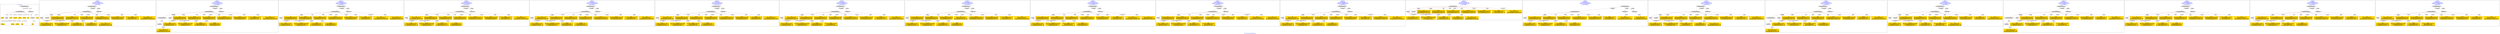 digraph n0 {
fontcolor="blue"
remincross="true"
label="s17-s-houston-museum-of-fine-arts.json"
subgraph cluster_0 {
label="1-correct model"
n2[style="filled",color="white",fillcolor="lightgray",label="CulturalHeritageObject1"];
n3[shape="plaintext",style="filled",fillcolor="gold",label="artyear"];
n4[style="filled",color="white",fillcolor="lightgray",label="Person1"];
n5[shape="plaintext",style="filled",fillcolor="gold",label="artdesc"];
n6[shape="plaintext",style="filled",fillcolor="gold",label="dimensions"];
n7[shape="plaintext",style="filled",fillcolor="gold",label="technique"];
n8[shape="plaintext",style="filled",fillcolor="gold",label="credittext"];
n9[shape="plaintext",style="filled",fillcolor="gold",label="title"];
n10[style="filled",color="white",fillcolor="lightgray",label="Document1"];
n11[shape="plaintext",style="filled",fillcolor="gold",label="nationality"];
n12[shape="plaintext",style="filled",fillcolor="gold",label="birthDate"];
n13[shape="plaintext",style="filled",fillcolor="gold",label="deathDate"];
n14[shape="plaintext",style="filled",fillcolor="gold",label="artist"];
n15[style="filled",color="white",fillcolor="lightgray",label="EuropeanaAggregation1"];
n16[style="filled",color="white",fillcolor="lightgray",label="WebResource1"];
n17[shape="plaintext",style="filled",fillcolor="gold",label="photo"];
n18[shape="plaintext",style="filled",fillcolor="gold",label="link"];
}
subgraph cluster_1 {
label="candidate 0\nlink coherence:1.0\nnode coherence:1.0\nconfidence:0.5074912237901373\nmapping score:0.6136081857078236\ncost:15.99973\n-precision:1.0-recall:1.0"
n20[style="filled",color="white",fillcolor="lightgray",label="CulturalHeritageObject1"];
n21[style="filled",color="white",fillcolor="lightgray",label="Person1"];
n22[style="filled",color="white",fillcolor="lightgray",label="Document1"];
n23[style="filled",color="white",fillcolor="lightgray",label="EuropeanaAggregation1"];
n24[style="filled",color="white",fillcolor="lightgray",label="WebResource1"];
n25[shape="plaintext",style="filled",fillcolor="gold",label="title\n[CulturalHeritageObject,description,0.404]\n[CulturalHeritageObject,title,0.346]\n[Person,biographicalInformation,0.168]\n[CulturalHeritageObject,provenance,0.082]"];
n26[shape="plaintext",style="filled",fillcolor="gold",label="technique\n[CulturalHeritageObject,medium,0.747]\n[CulturalHeritageObject,description,0.124]\n[Person,biographicalInformation,0.072]\n[CulturalHeritageObject,provenance,0.057]"];
n27[shape="plaintext",style="filled",fillcolor="gold",label="artdesc\n[CulturalHeritageObject,description,0.439]\n[Person,biographicalInformation,0.396]\n[CulturalHeritageObject,title,0.107]\n[CulturalHeritageObject,provenance,0.058]"];
n28[shape="plaintext",style="filled",fillcolor="gold",label="artist\n[Person,nameOfThePerson,0.469]\n[CulturalHeritageObject,description,0.188]\n[Document,classLink,0.175]\n[CulturalHeritageObject,provenance,0.168]"];
n29[shape="plaintext",style="filled",fillcolor="gold",label="dimensions\n[CulturalHeritageObject,extent,0.617]\n[CulturalHeritageObject,accessionNumber,0.181]\n[CulturalHeritageObject,description,0.119]\n[CulturalHeritageObject,provenance,0.083]"];
n30[shape="plaintext",style="filled",fillcolor="gold",label="nationality\n[Person,countryAssociatedWithThePerson,0.583]\n[CulturalHeritageObject,provenance,0.203]\n[Concept,prefLabel,0.109]\n[CulturalHeritageObject,title,0.105]"];
n31[shape="plaintext",style="filled",fillcolor="gold",label="photo\n[WebResource,classLink,0.754]\n[Document,classLink,0.23]\n[CulturalHeritageObject,description,0.008]\n[CulturalHeritageObject,accessionNumber,0.007]"];
n32[shape="plaintext",style="filled",fillcolor="gold",label="credittext\n[CulturalHeritageObject,provenance,0.679]\n[CulturalHeritageObject,description,0.15]\n[CulturalHeritageObject,title,0.097]\n[Person,biographicalInformation,0.074]"];
n33[shape="plaintext",style="filled",fillcolor="gold",label="deathDate\n[Person,dateOfDeath,0.449]\n[CulturalHeritageObject,created,0.321]\n[Person,dateOfBirth,0.167]\n[CulturalHeritageObject,provenance,0.063]"];
n34[shape="plaintext",style="filled",fillcolor="gold",label="birthDate\n[Person,dateOfBirth,0.333]\n[CulturalHeritageObject,created,0.322]\n[Person,dateOfDeath,0.301]\n[CulturalHeritageObject,title,0.044]"];
n35[shape="plaintext",style="filled",fillcolor="gold",label="link\n[WebResource,classLink,0.582]\n[Document,classLink,0.29]\n[CulturalHeritageObject,description,0.066]\n[CulturalHeritageObject,provenance,0.062]"];
n36[shape="plaintext",style="filled",fillcolor="gold",label="artyear\n[CulturalHeritageObject,created,0.384]\n[Person,dateOfDeath,0.336]\n[Person,dateOfBirth,0.195]\n[CulturalHeritageObject,provenance,0.086]"];
}
subgraph cluster_2 {
label="candidate 1\nlink coherence:1.0\nnode coherence:1.0\nconfidence:0.5074912237901373\nmapping score:0.6136081857078236\ncost:16.99973\n-precision:0.88-recall:0.94"
n38[style="filled",color="white",fillcolor="lightgray",label="CulturalHeritageObject1"];
n39[style="filled",color="white",fillcolor="lightgray",label="CulturalHeritageObject2"];
n40[style="filled",color="white",fillcolor="lightgray",label="Person1"];
n41[style="filled",color="white",fillcolor="lightgray",label="Document2"];
n42[style="filled",color="white",fillcolor="lightgray",label="EuropeanaAggregation1"];
n43[style="filled",color="white",fillcolor="lightgray",label="WebResource1"];
n44[shape="plaintext",style="filled",fillcolor="gold",label="title\n[CulturalHeritageObject,description,0.404]\n[CulturalHeritageObject,title,0.346]\n[Person,biographicalInformation,0.168]\n[CulturalHeritageObject,provenance,0.082]"];
n45[shape="plaintext",style="filled",fillcolor="gold",label="technique\n[CulturalHeritageObject,medium,0.747]\n[CulturalHeritageObject,description,0.124]\n[Person,biographicalInformation,0.072]\n[CulturalHeritageObject,provenance,0.057]"];
n46[shape="plaintext",style="filled",fillcolor="gold",label="artdesc\n[CulturalHeritageObject,description,0.439]\n[Person,biographicalInformation,0.396]\n[CulturalHeritageObject,title,0.107]\n[CulturalHeritageObject,provenance,0.058]"];
n47[shape="plaintext",style="filled",fillcolor="gold",label="artist\n[Person,nameOfThePerson,0.469]\n[CulturalHeritageObject,description,0.188]\n[Document,classLink,0.175]\n[CulturalHeritageObject,provenance,0.168]"];
n48[shape="plaintext",style="filled",fillcolor="gold",label="dimensions\n[CulturalHeritageObject,extent,0.617]\n[CulturalHeritageObject,accessionNumber,0.181]\n[CulturalHeritageObject,description,0.119]\n[CulturalHeritageObject,provenance,0.083]"];
n49[shape="plaintext",style="filled",fillcolor="gold",label="nationality\n[Person,countryAssociatedWithThePerson,0.583]\n[CulturalHeritageObject,provenance,0.203]\n[Concept,prefLabel,0.109]\n[CulturalHeritageObject,title,0.105]"];
n50[shape="plaintext",style="filled",fillcolor="gold",label="photo\n[WebResource,classLink,0.754]\n[Document,classLink,0.23]\n[CulturalHeritageObject,description,0.008]\n[CulturalHeritageObject,accessionNumber,0.007]"];
n51[shape="plaintext",style="filled",fillcolor="gold",label="credittext\n[CulturalHeritageObject,provenance,0.679]\n[CulturalHeritageObject,description,0.15]\n[CulturalHeritageObject,title,0.097]\n[Person,biographicalInformation,0.074]"];
n52[shape="plaintext",style="filled",fillcolor="gold",label="deathDate\n[Person,dateOfDeath,0.449]\n[CulturalHeritageObject,created,0.321]\n[Person,dateOfBirth,0.167]\n[CulturalHeritageObject,provenance,0.063]"];
n53[shape="plaintext",style="filled",fillcolor="gold",label="birthDate\n[Person,dateOfBirth,0.333]\n[CulturalHeritageObject,created,0.322]\n[Person,dateOfDeath,0.301]\n[CulturalHeritageObject,title,0.044]"];
n54[shape="plaintext",style="filled",fillcolor="gold",label="artyear\n[CulturalHeritageObject,created,0.384]\n[Person,dateOfDeath,0.336]\n[Person,dateOfBirth,0.195]\n[CulturalHeritageObject,provenance,0.086]"];
n55[shape="plaintext",style="filled",fillcolor="gold",label="link\n[WebResource,classLink,0.582]\n[Document,classLink,0.29]\n[CulturalHeritageObject,description,0.066]\n[CulturalHeritageObject,provenance,0.062]"];
}
subgraph cluster_3 {
label="candidate 10\nlink coherence:1.0\nnode coherence:1.0\nconfidence:0.4695796917097552\nmapping score:0.6148598972365851\ncost:14.99974\n-precision:0.87-recall:0.81"
n57[style="filled",color="white",fillcolor="lightgray",label="CulturalHeritageObject1"];
n58[style="filled",color="white",fillcolor="lightgray",label="Person1"];
n59[style="filled",color="white",fillcolor="lightgray",label="EuropeanaAggregation1"];
n60[style="filled",color="white",fillcolor="lightgray",label="WebResource1"];
n61[shape="plaintext",style="filled",fillcolor="gold",label="title\n[CulturalHeritageObject,description,0.404]\n[CulturalHeritageObject,title,0.346]\n[Person,biographicalInformation,0.168]\n[CulturalHeritageObject,provenance,0.082]"];
n62[shape="plaintext",style="filled",fillcolor="gold",label="technique\n[CulturalHeritageObject,medium,0.747]\n[CulturalHeritageObject,description,0.124]\n[Person,biographicalInformation,0.072]\n[CulturalHeritageObject,provenance,0.057]"];
n63[shape="plaintext",style="filled",fillcolor="gold",label="artdesc\n[CulturalHeritageObject,description,0.439]\n[Person,biographicalInformation,0.396]\n[CulturalHeritageObject,title,0.107]\n[CulturalHeritageObject,provenance,0.058]"];
n64[shape="plaintext",style="filled",fillcolor="gold",label="artist\n[Person,nameOfThePerson,0.469]\n[CulturalHeritageObject,description,0.188]\n[Document,classLink,0.175]\n[CulturalHeritageObject,provenance,0.168]"];
n65[shape="plaintext",style="filled",fillcolor="gold",label="dimensions\n[CulturalHeritageObject,extent,0.617]\n[CulturalHeritageObject,accessionNumber,0.181]\n[CulturalHeritageObject,description,0.119]\n[CulturalHeritageObject,provenance,0.083]"];
n66[shape="plaintext",style="filled",fillcolor="gold",label="link\n[WebResource,classLink,0.582]\n[Document,classLink,0.29]\n[CulturalHeritageObject,description,0.066]\n[CulturalHeritageObject,provenance,0.062]"];
n67[shape="plaintext",style="filled",fillcolor="gold",label="nationality\n[Person,countryAssociatedWithThePerson,0.583]\n[CulturalHeritageObject,provenance,0.203]\n[Concept,prefLabel,0.109]\n[CulturalHeritageObject,title,0.105]"];
n68[shape="plaintext",style="filled",fillcolor="gold",label="credittext\n[CulturalHeritageObject,provenance,0.679]\n[CulturalHeritageObject,description,0.15]\n[CulturalHeritageObject,title,0.097]\n[Person,biographicalInformation,0.074]"];
n69[shape="plaintext",style="filled",fillcolor="gold",label="deathDate\n[Person,dateOfDeath,0.449]\n[CulturalHeritageObject,created,0.321]\n[Person,dateOfBirth,0.167]\n[CulturalHeritageObject,provenance,0.063]"];
n70[shape="plaintext",style="filled",fillcolor="gold",label="birthDate\n[Person,dateOfBirth,0.333]\n[CulturalHeritageObject,created,0.322]\n[Person,dateOfDeath,0.301]\n[CulturalHeritageObject,title,0.044]"];
n71[shape="plaintext",style="filled",fillcolor="gold",label="artyear\n[CulturalHeritageObject,created,0.384]\n[Person,dateOfDeath,0.336]\n[Person,dateOfBirth,0.195]\n[CulturalHeritageObject,provenance,0.086]"];
n72[shape="plaintext",style="filled",fillcolor="gold",label="photo\n[WebResource,classLink,0.754]\n[Document,classLink,0.23]\n[CulturalHeritageObject,description,0.008]\n[CulturalHeritageObject,accessionNumber,0.007]"];
}
subgraph cluster_4 {
label="candidate 11\nlink coherence:1.0\nnode coherence:1.0\nconfidence:0.4657611956633141\nmapping score:0.6135870652211047\ncost:14.99974\n-precision:0.8-recall:0.75"
n74[style="filled",color="white",fillcolor="lightgray",label="CulturalHeritageObject1"];
n75[style="filled",color="white",fillcolor="lightgray",label="Person1"];
n76[style="filled",color="white",fillcolor="lightgray",label="EuropeanaAggregation1"];
n77[style="filled",color="white",fillcolor="lightgray",label="WebResource1"];
n78[shape="plaintext",style="filled",fillcolor="gold",label="link\n[WebResource,classLink,0.582]\n[Document,classLink,0.29]\n[CulturalHeritageObject,description,0.066]\n[CulturalHeritageObject,provenance,0.062]"];
n79[shape="plaintext",style="filled",fillcolor="gold",label="technique\n[CulturalHeritageObject,medium,0.747]\n[CulturalHeritageObject,description,0.124]\n[Person,biographicalInformation,0.072]\n[CulturalHeritageObject,provenance,0.057]"];
n80[shape="plaintext",style="filled",fillcolor="gold",label="artdesc\n[CulturalHeritageObject,description,0.439]\n[Person,biographicalInformation,0.396]\n[CulturalHeritageObject,title,0.107]\n[CulturalHeritageObject,provenance,0.058]"];
n81[shape="plaintext",style="filled",fillcolor="gold",label="title\n[CulturalHeritageObject,description,0.404]\n[CulturalHeritageObject,title,0.346]\n[Person,biographicalInformation,0.168]\n[CulturalHeritageObject,provenance,0.082]"];
n82[shape="plaintext",style="filled",fillcolor="gold",label="artist\n[Person,nameOfThePerson,0.469]\n[CulturalHeritageObject,description,0.188]\n[Document,classLink,0.175]\n[CulturalHeritageObject,provenance,0.168]"];
n83[shape="plaintext",style="filled",fillcolor="gold",label="dimensions\n[CulturalHeritageObject,extent,0.617]\n[CulturalHeritageObject,accessionNumber,0.181]\n[CulturalHeritageObject,description,0.119]\n[CulturalHeritageObject,provenance,0.083]"];
n84[shape="plaintext",style="filled",fillcolor="gold",label="nationality\n[Person,countryAssociatedWithThePerson,0.583]\n[CulturalHeritageObject,provenance,0.203]\n[Concept,prefLabel,0.109]\n[CulturalHeritageObject,title,0.105]"];
n85[shape="plaintext",style="filled",fillcolor="gold",label="photo\n[WebResource,classLink,0.754]\n[Document,classLink,0.23]\n[CulturalHeritageObject,description,0.008]\n[CulturalHeritageObject,accessionNumber,0.007]"];
n86[shape="plaintext",style="filled",fillcolor="gold",label="credittext\n[CulturalHeritageObject,provenance,0.679]\n[CulturalHeritageObject,description,0.15]\n[CulturalHeritageObject,title,0.097]\n[Person,biographicalInformation,0.074]"];
n87[shape="plaintext",style="filled",fillcolor="gold",label="deathDate\n[Person,dateOfDeath,0.449]\n[CulturalHeritageObject,created,0.321]\n[Person,dateOfBirth,0.167]\n[CulturalHeritageObject,provenance,0.063]"];
n88[shape="plaintext",style="filled",fillcolor="gold",label="birthDate\n[Person,dateOfBirth,0.333]\n[CulturalHeritageObject,created,0.322]\n[Person,dateOfDeath,0.301]\n[CulturalHeritageObject,title,0.044]"];
n89[shape="plaintext",style="filled",fillcolor="gold",label="artyear\n[CulturalHeritageObject,created,0.384]\n[Person,dateOfDeath,0.336]\n[Person,dateOfBirth,0.195]\n[CulturalHeritageObject,provenance,0.086]"];
}
subgraph cluster_5 {
label="candidate 12\nlink coherence:1.0\nnode coherence:1.0\nconfidence:0.46242601792578936\nmapping score:0.6124753393085964\ncost:14.99974\n-precision:0.8-recall:0.75"
n91[style="filled",color="white",fillcolor="lightgray",label="CulturalHeritageObject1"];
n92[style="filled",color="white",fillcolor="lightgray",label="Person1"];
n93[style="filled",color="white",fillcolor="lightgray",label="EuropeanaAggregation1"];
n94[style="filled",color="white",fillcolor="lightgray",label="WebResource1"];
n95[shape="plaintext",style="filled",fillcolor="gold",label="link\n[WebResource,classLink,0.582]\n[Document,classLink,0.29]\n[CulturalHeritageObject,description,0.066]\n[CulturalHeritageObject,provenance,0.062]"];
n96[shape="plaintext",style="filled",fillcolor="gold",label="title\n[CulturalHeritageObject,description,0.404]\n[CulturalHeritageObject,title,0.346]\n[Person,biographicalInformation,0.168]\n[CulturalHeritageObject,provenance,0.082]"];
n97[shape="plaintext",style="filled",fillcolor="gold",label="technique\n[CulturalHeritageObject,medium,0.747]\n[CulturalHeritageObject,description,0.124]\n[Person,biographicalInformation,0.072]\n[CulturalHeritageObject,provenance,0.057]"];
n98[shape="plaintext",style="filled",fillcolor="gold",label="artdesc\n[CulturalHeritageObject,description,0.439]\n[Person,biographicalInformation,0.396]\n[CulturalHeritageObject,title,0.107]\n[CulturalHeritageObject,provenance,0.058]"];
n99[shape="plaintext",style="filled",fillcolor="gold",label="artist\n[Person,nameOfThePerson,0.469]\n[CulturalHeritageObject,description,0.188]\n[Document,classLink,0.175]\n[CulturalHeritageObject,provenance,0.168]"];
n100[shape="plaintext",style="filled",fillcolor="gold",label="dimensions\n[CulturalHeritageObject,extent,0.617]\n[CulturalHeritageObject,accessionNumber,0.181]\n[CulturalHeritageObject,description,0.119]\n[CulturalHeritageObject,provenance,0.083]"];
n101[shape="plaintext",style="filled",fillcolor="gold",label="nationality\n[Person,countryAssociatedWithThePerson,0.583]\n[CulturalHeritageObject,provenance,0.203]\n[Concept,prefLabel,0.109]\n[CulturalHeritageObject,title,0.105]"];
n102[shape="plaintext",style="filled",fillcolor="gold",label="photo\n[WebResource,classLink,0.754]\n[Document,classLink,0.23]\n[CulturalHeritageObject,description,0.008]\n[CulturalHeritageObject,accessionNumber,0.007]"];
n103[shape="plaintext",style="filled",fillcolor="gold",label="birthDate\n[Person,dateOfBirth,0.333]\n[CulturalHeritageObject,created,0.322]\n[Person,dateOfDeath,0.301]\n[CulturalHeritageObject,title,0.044]"];
n104[shape="plaintext",style="filled",fillcolor="gold",label="credittext\n[CulturalHeritageObject,provenance,0.679]\n[CulturalHeritageObject,description,0.15]\n[CulturalHeritageObject,title,0.097]\n[Person,biographicalInformation,0.074]"];
n105[shape="plaintext",style="filled",fillcolor="gold",label="deathDate\n[Person,dateOfDeath,0.449]\n[CulturalHeritageObject,created,0.321]\n[Person,dateOfBirth,0.167]\n[CulturalHeritageObject,provenance,0.063]"];
n106[shape="plaintext",style="filled",fillcolor="gold",label="artyear\n[CulturalHeritageObject,created,0.384]\n[Person,dateOfDeath,0.336]\n[Person,dateOfBirth,0.195]\n[CulturalHeritageObject,provenance,0.086]"];
}
subgraph cluster_6 {
label="candidate 13\nlink coherence:1.0\nnode coherence:1.0\nconfidence:0.46011816378601983\nmapping score:0.61170605459534\ncost:14.99974\n-precision:0.73-recall:0.69"
n108[style="filled",color="white",fillcolor="lightgray",label="CulturalHeritageObject1"];
n109[style="filled",color="white",fillcolor="lightgray",label="Person1"];
n110[style="filled",color="white",fillcolor="lightgray",label="EuropeanaAggregation1"];
n111[style="filled",color="white",fillcolor="lightgray",label="WebResource1"];
n112[shape="plaintext",style="filled",fillcolor="gold",label="link\n[WebResource,classLink,0.582]\n[Document,classLink,0.29]\n[CulturalHeritageObject,description,0.066]\n[CulturalHeritageObject,provenance,0.062]"];
n113[shape="plaintext",style="filled",fillcolor="gold",label="title\n[CulturalHeritageObject,description,0.404]\n[CulturalHeritageObject,title,0.346]\n[Person,biographicalInformation,0.168]\n[CulturalHeritageObject,provenance,0.082]"];
n114[shape="plaintext",style="filled",fillcolor="gold",label="technique\n[CulturalHeritageObject,medium,0.747]\n[CulturalHeritageObject,description,0.124]\n[Person,biographicalInformation,0.072]\n[CulturalHeritageObject,provenance,0.057]"];
n115[shape="plaintext",style="filled",fillcolor="gold",label="artdesc\n[CulturalHeritageObject,description,0.439]\n[Person,biographicalInformation,0.396]\n[CulturalHeritageObject,title,0.107]\n[CulturalHeritageObject,provenance,0.058]"];
n116[shape="plaintext",style="filled",fillcolor="gold",label="artist\n[Person,nameOfThePerson,0.469]\n[CulturalHeritageObject,description,0.188]\n[Document,classLink,0.175]\n[CulturalHeritageObject,provenance,0.168]"];
n117[shape="plaintext",style="filled",fillcolor="gold",label="dimensions\n[CulturalHeritageObject,extent,0.617]\n[CulturalHeritageObject,accessionNumber,0.181]\n[CulturalHeritageObject,description,0.119]\n[CulturalHeritageObject,provenance,0.083]"];
n118[shape="plaintext",style="filled",fillcolor="gold",label="nationality\n[Person,countryAssociatedWithThePerson,0.583]\n[CulturalHeritageObject,provenance,0.203]\n[Concept,prefLabel,0.109]\n[CulturalHeritageObject,title,0.105]"];
n119[shape="plaintext",style="filled",fillcolor="gold",label="photo\n[WebResource,classLink,0.754]\n[Document,classLink,0.23]\n[CulturalHeritageObject,description,0.008]\n[CulturalHeritageObject,accessionNumber,0.007]"];
n120[shape="plaintext",style="filled",fillcolor="gold",label="artyear\n[CulturalHeritageObject,created,0.384]\n[Person,dateOfDeath,0.336]\n[Person,dateOfBirth,0.195]\n[CulturalHeritageObject,provenance,0.086]"];
n121[shape="plaintext",style="filled",fillcolor="gold",label="credittext\n[CulturalHeritageObject,provenance,0.679]\n[CulturalHeritageObject,description,0.15]\n[CulturalHeritageObject,title,0.097]\n[Person,biographicalInformation,0.074]"];
n122[shape="plaintext",style="filled",fillcolor="gold",label="deathDate\n[Person,dateOfDeath,0.449]\n[CulturalHeritageObject,created,0.321]\n[Person,dateOfBirth,0.167]\n[CulturalHeritageObject,provenance,0.063]"];
n123[shape="plaintext",style="filled",fillcolor="gold",label="birthDate\n[Person,dateOfBirth,0.333]\n[CulturalHeritageObject,created,0.322]\n[Person,dateOfDeath,0.301]\n[CulturalHeritageObject,title,0.044]"];
}
subgraph cluster_7 {
label="candidate 14\nlink coherence:1.0\nnode coherence:1.0\nconfidence:0.4594484283056726\nmapping score:0.6114828094352242\ncost:14.99974\n-precision:0.73-recall:0.69"
n125[style="filled",color="white",fillcolor="lightgray",label="CulturalHeritageObject1"];
n126[style="filled",color="white",fillcolor="lightgray",label="Person1"];
n127[style="filled",color="white",fillcolor="lightgray",label="EuropeanaAggregation1"];
n128[style="filled",color="white",fillcolor="lightgray",label="WebResource1"];
n129[shape="plaintext",style="filled",fillcolor="gold",label="link\n[WebResource,classLink,0.582]\n[Document,classLink,0.29]\n[CulturalHeritageObject,description,0.066]\n[CulturalHeritageObject,provenance,0.062]"];
n130[shape="plaintext",style="filled",fillcolor="gold",label="title\n[CulturalHeritageObject,description,0.404]\n[CulturalHeritageObject,title,0.346]\n[Person,biographicalInformation,0.168]\n[CulturalHeritageObject,provenance,0.082]"];
n131[shape="plaintext",style="filled",fillcolor="gold",label="technique\n[CulturalHeritageObject,medium,0.747]\n[CulturalHeritageObject,description,0.124]\n[Person,biographicalInformation,0.072]\n[CulturalHeritageObject,provenance,0.057]"];
n132[shape="plaintext",style="filled",fillcolor="gold",label="artdesc\n[CulturalHeritageObject,description,0.439]\n[Person,biographicalInformation,0.396]\n[CulturalHeritageObject,title,0.107]\n[CulturalHeritageObject,provenance,0.058]"];
n133[shape="plaintext",style="filled",fillcolor="gold",label="artist\n[Person,nameOfThePerson,0.469]\n[CulturalHeritageObject,description,0.188]\n[Document,classLink,0.175]\n[CulturalHeritageObject,provenance,0.168]"];
n134[shape="plaintext",style="filled",fillcolor="gold",label="dimensions\n[CulturalHeritageObject,extent,0.617]\n[CulturalHeritageObject,accessionNumber,0.181]\n[CulturalHeritageObject,description,0.119]\n[CulturalHeritageObject,provenance,0.083]"];
n135[shape="plaintext",style="filled",fillcolor="gold",label="nationality\n[Person,countryAssociatedWithThePerson,0.583]\n[CulturalHeritageObject,provenance,0.203]\n[Concept,prefLabel,0.109]\n[CulturalHeritageObject,title,0.105]"];
n136[shape="plaintext",style="filled",fillcolor="gold",label="photo\n[WebResource,classLink,0.754]\n[Document,classLink,0.23]\n[CulturalHeritageObject,description,0.008]\n[CulturalHeritageObject,accessionNumber,0.007]"];
n137[shape="plaintext",style="filled",fillcolor="gold",label="birthDate\n[Person,dateOfBirth,0.333]\n[CulturalHeritageObject,created,0.322]\n[Person,dateOfDeath,0.301]\n[CulturalHeritageObject,title,0.044]"];
n138[shape="plaintext",style="filled",fillcolor="gold",label="credittext\n[CulturalHeritageObject,provenance,0.679]\n[CulturalHeritageObject,description,0.15]\n[CulturalHeritageObject,title,0.097]\n[Person,biographicalInformation,0.074]"];
n139[shape="plaintext",style="filled",fillcolor="gold",label="artyear\n[CulturalHeritageObject,created,0.384]\n[Person,dateOfDeath,0.336]\n[Person,dateOfBirth,0.195]\n[CulturalHeritageObject,provenance,0.086]"];
n140[shape="plaintext",style="filled",fillcolor="gold",label="deathDate\n[Person,dateOfDeath,0.449]\n[CulturalHeritageObject,created,0.321]\n[Person,dateOfBirth,0.167]\n[CulturalHeritageObject,provenance,0.063]"];
}
subgraph cluster_8 {
label="candidate 15\nlink coherence:1.0\nnode coherence:1.0\nconfidence:0.45707981059499403\nmapping score:0.6106932701983313\ncost:14.99974\n-precision:0.87-recall:0.81"
n142[style="filled",color="white",fillcolor="lightgray",label="CulturalHeritageObject1"];
n143[style="filled",color="white",fillcolor="lightgray",label="Person1"];
n144[style="filled",color="white",fillcolor="lightgray",label="EuropeanaAggregation1"];
n145[style="filled",color="white",fillcolor="lightgray",label="WebResource1"];
n146[shape="plaintext",style="filled",fillcolor="gold",label="title\n[CulturalHeritageObject,description,0.404]\n[CulturalHeritageObject,title,0.346]\n[Person,biographicalInformation,0.168]\n[CulturalHeritageObject,provenance,0.082]"];
n147[shape="plaintext",style="filled",fillcolor="gold",label="technique\n[CulturalHeritageObject,medium,0.747]\n[CulturalHeritageObject,description,0.124]\n[Person,biographicalInformation,0.072]\n[CulturalHeritageObject,provenance,0.057]"];
n148[shape="plaintext",style="filled",fillcolor="gold",label="credittext\n[CulturalHeritageObject,provenance,0.679]\n[CulturalHeritageObject,description,0.15]\n[CulturalHeritageObject,title,0.097]\n[Person,biographicalInformation,0.074]"];
n149[shape="plaintext",style="filled",fillcolor="gold",label="link\n[WebResource,classLink,0.582]\n[Document,classLink,0.29]\n[CulturalHeritageObject,description,0.066]\n[CulturalHeritageObject,provenance,0.062]"];
n150[shape="plaintext",style="filled",fillcolor="gold",label="artist\n[Person,nameOfThePerson,0.469]\n[CulturalHeritageObject,description,0.188]\n[Document,classLink,0.175]\n[CulturalHeritageObject,provenance,0.168]"];
n151[shape="plaintext",style="filled",fillcolor="gold",label="dimensions\n[CulturalHeritageObject,extent,0.617]\n[CulturalHeritageObject,accessionNumber,0.181]\n[CulturalHeritageObject,description,0.119]\n[CulturalHeritageObject,provenance,0.083]"];
n152[shape="plaintext",style="filled",fillcolor="gold",label="nationality\n[Person,countryAssociatedWithThePerson,0.583]\n[CulturalHeritageObject,provenance,0.203]\n[Concept,prefLabel,0.109]\n[CulturalHeritageObject,title,0.105]"];
n153[shape="plaintext",style="filled",fillcolor="gold",label="photo\n[WebResource,classLink,0.754]\n[Document,classLink,0.23]\n[CulturalHeritageObject,description,0.008]\n[CulturalHeritageObject,accessionNumber,0.007]"];
n154[shape="plaintext",style="filled",fillcolor="gold",label="artdesc\n[CulturalHeritageObject,description,0.439]\n[Person,biographicalInformation,0.396]\n[CulturalHeritageObject,title,0.107]\n[CulturalHeritageObject,provenance,0.058]"];
n155[shape="plaintext",style="filled",fillcolor="gold",label="deathDate\n[Person,dateOfDeath,0.449]\n[CulturalHeritageObject,created,0.321]\n[Person,dateOfBirth,0.167]\n[CulturalHeritageObject,provenance,0.063]"];
n156[shape="plaintext",style="filled",fillcolor="gold",label="birthDate\n[Person,dateOfBirth,0.333]\n[CulturalHeritageObject,created,0.322]\n[Person,dateOfDeath,0.301]\n[CulturalHeritageObject,title,0.044]"];
n157[shape="plaintext",style="filled",fillcolor="gold",label="artyear\n[CulturalHeritageObject,created,0.384]\n[Person,dateOfDeath,0.336]\n[Person,dateOfBirth,0.195]\n[CulturalHeritageObject,provenance,0.086]"];
}
subgraph cluster_9 {
label="candidate 16\nlink coherence:1.0\nnode coherence:1.0\nconfidence:0.4549116587989597\nmapping score:0.6099705529329865\ncost:14.99974\n-precision:0.73-recall:0.69"
n159[style="filled",color="white",fillcolor="lightgray",label="CulturalHeritageObject1"];
n160[style="filled",color="white",fillcolor="lightgray",label="Person1"];
n161[style="filled",color="white",fillcolor="lightgray",label="EuropeanaAggregation1"];
n162[style="filled",color="white",fillcolor="lightgray",label="WebResource1"];
n163[shape="plaintext",style="filled",fillcolor="gold",label="title\n[CulturalHeritageObject,description,0.404]\n[CulturalHeritageObject,title,0.346]\n[Person,biographicalInformation,0.168]\n[CulturalHeritageObject,provenance,0.082]"];
n164[shape="plaintext",style="filled",fillcolor="gold",label="technique\n[CulturalHeritageObject,medium,0.747]\n[CulturalHeritageObject,description,0.124]\n[Person,biographicalInformation,0.072]\n[CulturalHeritageObject,provenance,0.057]"];
n165[shape="plaintext",style="filled",fillcolor="gold",label="artdesc\n[CulturalHeritageObject,description,0.439]\n[Person,biographicalInformation,0.396]\n[CulturalHeritageObject,title,0.107]\n[CulturalHeritageObject,provenance,0.058]"];
n166[shape="plaintext",style="filled",fillcolor="gold",label="artist\n[Person,nameOfThePerson,0.469]\n[CulturalHeritageObject,description,0.188]\n[Document,classLink,0.175]\n[CulturalHeritageObject,provenance,0.168]"];
n167[shape="plaintext",style="filled",fillcolor="gold",label="dimensions\n[CulturalHeritageObject,extent,0.617]\n[CulturalHeritageObject,accessionNumber,0.181]\n[CulturalHeritageObject,description,0.119]\n[CulturalHeritageObject,provenance,0.083]"];
n168[shape="plaintext",style="filled",fillcolor="gold",label="link\n[WebResource,classLink,0.582]\n[Document,classLink,0.29]\n[CulturalHeritageObject,description,0.066]\n[CulturalHeritageObject,provenance,0.062]"];
n169[shape="plaintext",style="filled",fillcolor="gold",label="nationality\n[Person,countryAssociatedWithThePerson,0.583]\n[CulturalHeritageObject,provenance,0.203]\n[Concept,prefLabel,0.109]\n[CulturalHeritageObject,title,0.105]"];
n170[shape="plaintext",style="filled",fillcolor="gold",label="artyear\n[CulturalHeritageObject,created,0.384]\n[Person,dateOfDeath,0.336]\n[Person,dateOfBirth,0.195]\n[CulturalHeritageObject,provenance,0.086]"];
n171[shape="plaintext",style="filled",fillcolor="gold",label="credittext\n[CulturalHeritageObject,provenance,0.679]\n[CulturalHeritageObject,description,0.15]\n[CulturalHeritageObject,title,0.097]\n[Person,biographicalInformation,0.074]"];
n172[shape="plaintext",style="filled",fillcolor="gold",label="birthDate\n[Person,dateOfBirth,0.333]\n[CulturalHeritageObject,created,0.322]\n[Person,dateOfDeath,0.301]\n[CulturalHeritageObject,title,0.044]"];
n173[shape="plaintext",style="filled",fillcolor="gold",label="deathDate\n[Person,dateOfDeath,0.449]\n[CulturalHeritageObject,created,0.321]\n[Person,dateOfBirth,0.167]\n[CulturalHeritageObject,provenance,0.063]"];
n174[shape="plaintext",style="filled",fillcolor="gold",label="photo\n[WebResource,classLink,0.754]\n[Document,classLink,0.23]\n[CulturalHeritageObject,description,0.008]\n[CulturalHeritageObject,accessionNumber,0.007]"];
}
subgraph cluster_10 {
label="candidate 17\nlink coherence:1.0\nnode coherence:1.0\nconfidence:0.45288167429622933\nmapping score:0.6092938914320765\ncost:14.99974\n-precision:0.73-recall:0.69"
n176[style="filled",color="white",fillcolor="lightgray",label="CulturalHeritageObject1"];
n177[style="filled",color="white",fillcolor="lightgray",label="Person1"];
n178[style="filled",color="white",fillcolor="lightgray",label="EuropeanaAggregation1"];
n179[style="filled",color="white",fillcolor="lightgray",label="WebResource1"];
n180[shape="plaintext",style="filled",fillcolor="gold",label="title\n[CulturalHeritageObject,description,0.404]\n[CulturalHeritageObject,title,0.346]\n[Person,biographicalInformation,0.168]\n[CulturalHeritageObject,provenance,0.082]"];
n181[shape="plaintext",style="filled",fillcolor="gold",label="technique\n[CulturalHeritageObject,medium,0.747]\n[CulturalHeritageObject,description,0.124]\n[Person,biographicalInformation,0.072]\n[CulturalHeritageObject,provenance,0.057]"];
n182[shape="plaintext",style="filled",fillcolor="gold",label="artdesc\n[CulturalHeritageObject,description,0.439]\n[Person,biographicalInformation,0.396]\n[CulturalHeritageObject,title,0.107]\n[CulturalHeritageObject,provenance,0.058]"];
n183[shape="plaintext",style="filled",fillcolor="gold",label="artist\n[Person,nameOfThePerson,0.469]\n[CulturalHeritageObject,description,0.188]\n[Document,classLink,0.175]\n[CulturalHeritageObject,provenance,0.168]"];
n184[shape="plaintext",style="filled",fillcolor="gold",label="dimensions\n[CulturalHeritageObject,extent,0.617]\n[CulturalHeritageObject,accessionNumber,0.181]\n[CulturalHeritageObject,description,0.119]\n[CulturalHeritageObject,provenance,0.083]"];
n185[shape="plaintext",style="filled",fillcolor="gold",label="link\n[WebResource,classLink,0.582]\n[Document,classLink,0.29]\n[CulturalHeritageObject,description,0.066]\n[CulturalHeritageObject,provenance,0.062]"];
n186[shape="plaintext",style="filled",fillcolor="gold",label="nationality\n[Person,countryAssociatedWithThePerson,0.583]\n[CulturalHeritageObject,provenance,0.203]\n[Concept,prefLabel,0.109]\n[CulturalHeritageObject,title,0.105]"];
n187[shape="plaintext",style="filled",fillcolor="gold",label="credittext\n[CulturalHeritageObject,provenance,0.679]\n[CulturalHeritageObject,description,0.15]\n[CulturalHeritageObject,title,0.097]\n[Person,biographicalInformation,0.074]"];
n188[shape="plaintext",style="filled",fillcolor="gold",label="deathDate\n[Person,dateOfDeath,0.449]\n[CulturalHeritageObject,created,0.321]\n[Person,dateOfBirth,0.167]\n[CulturalHeritageObject,provenance,0.063]"];
n189[shape="plaintext",style="filled",fillcolor="gold",label="artyear\n[CulturalHeritageObject,created,0.384]\n[Person,dateOfDeath,0.336]\n[Person,dateOfBirth,0.195]\n[CulturalHeritageObject,provenance,0.086]"];
n190[shape="plaintext",style="filled",fillcolor="gold",label="birthDate\n[Person,dateOfBirth,0.333]\n[CulturalHeritageObject,created,0.322]\n[Person,dateOfDeath,0.301]\n[CulturalHeritageObject,title,0.044]"];
n191[shape="plaintext",style="filled",fillcolor="gold",label="photo\n[WebResource,classLink,0.754]\n[Document,classLink,0.23]\n[CulturalHeritageObject,description,0.008]\n[CulturalHeritageObject,accessionNumber,0.007]"];
}
subgraph cluster_11 {
label="candidate 18\nlink coherence:1.0\nnode coherence:1.0\nconfidence:0.45210983665522453\nmapping score:0.6090366122184082\ncost:14.99974\n-precision:0.87-recall:0.81"
n193[style="filled",color="white",fillcolor="lightgray",label="CulturalHeritageObject1"];
n194[style="filled",color="white",fillcolor="lightgray",label="Person1"];
n195[style="filled",color="white",fillcolor="lightgray",label="EuropeanaAggregation1"];
n196[style="filled",color="white",fillcolor="lightgray",label="WebResource1"];
n197[shape="plaintext",style="filled",fillcolor="gold",label="link\n[WebResource,classLink,0.582]\n[Document,classLink,0.29]\n[CulturalHeritageObject,description,0.066]\n[CulturalHeritageObject,provenance,0.062]"];
n198[shape="plaintext",style="filled",fillcolor="gold",label="title\n[CulturalHeritageObject,description,0.404]\n[CulturalHeritageObject,title,0.346]\n[Person,biographicalInformation,0.168]\n[CulturalHeritageObject,provenance,0.082]"];
n199[shape="plaintext",style="filled",fillcolor="gold",label="technique\n[CulturalHeritageObject,medium,0.747]\n[CulturalHeritageObject,description,0.124]\n[Person,biographicalInformation,0.072]\n[CulturalHeritageObject,provenance,0.057]"];
n200[shape="plaintext",style="filled",fillcolor="gold",label="artdesc\n[CulturalHeritageObject,description,0.439]\n[Person,biographicalInformation,0.396]\n[CulturalHeritageObject,title,0.107]\n[CulturalHeritageObject,provenance,0.058]"];
n201[shape="plaintext",style="filled",fillcolor="gold",label="artist\n[Person,nameOfThePerson,0.469]\n[CulturalHeritageObject,description,0.188]\n[Document,classLink,0.175]\n[CulturalHeritageObject,provenance,0.168]"];
n202[shape="plaintext",style="filled",fillcolor="gold",label="nationality\n[Person,countryAssociatedWithThePerson,0.583]\n[CulturalHeritageObject,provenance,0.203]\n[Concept,prefLabel,0.109]\n[CulturalHeritageObject,title,0.105]"];
n203[shape="plaintext",style="filled",fillcolor="gold",label="photo\n[WebResource,classLink,0.754]\n[Document,classLink,0.23]\n[CulturalHeritageObject,description,0.008]\n[CulturalHeritageObject,accessionNumber,0.007]"];
n204[shape="plaintext",style="filled",fillcolor="gold",label="credittext\n[CulturalHeritageObject,provenance,0.679]\n[CulturalHeritageObject,description,0.15]\n[CulturalHeritageObject,title,0.097]\n[Person,biographicalInformation,0.074]"];
n205[shape="plaintext",style="filled",fillcolor="gold",label="deathDate\n[Person,dateOfDeath,0.449]\n[CulturalHeritageObject,created,0.321]\n[Person,dateOfBirth,0.167]\n[CulturalHeritageObject,provenance,0.063]"];
n206[shape="plaintext",style="filled",fillcolor="gold",label="birthDate\n[Person,dateOfBirth,0.333]\n[CulturalHeritageObject,created,0.322]\n[Person,dateOfDeath,0.301]\n[CulturalHeritageObject,title,0.044]"];
n207[shape="plaintext",style="filled",fillcolor="gold",label="artyear\n[CulturalHeritageObject,created,0.384]\n[Person,dateOfDeath,0.336]\n[Person,dateOfBirth,0.195]\n[CulturalHeritageObject,provenance,0.086]"];
n208[shape="plaintext",style="filled",fillcolor="gold",label="dimensions\n[CulturalHeritageObject,extent,0.617]\n[CulturalHeritageObject,accessionNumber,0.181]\n[CulturalHeritageObject,description,0.119]\n[CulturalHeritageObject,provenance,0.083]"];
}
subgraph cluster_12 {
label="candidate 19\nlink coherence:1.0\nnode coherence:1.0\nconfidence:0.4452123283291689\nmapping score:0.6067374427763896\ncost:13.99989\n-precision:0.93-recall:0.81"
n210[style="filled",color="white",fillcolor="lightgray",label="CulturalHeritageObject1"];
n211[style="filled",color="white",fillcolor="lightgray",label="Person1"];
n212[style="filled",color="white",fillcolor="lightgray",label="Document1"];
n213[shape="plaintext",style="filled",fillcolor="gold",label="title\n[CulturalHeritageObject,description,0.404]\n[CulturalHeritageObject,title,0.346]\n[Person,biographicalInformation,0.168]\n[CulturalHeritageObject,provenance,0.082]"];
n214[shape="plaintext",style="filled",fillcolor="gold",label="technique\n[CulturalHeritageObject,medium,0.747]\n[CulturalHeritageObject,description,0.124]\n[Person,biographicalInformation,0.072]\n[CulturalHeritageObject,provenance,0.057]"];
n215[shape="plaintext",style="filled",fillcolor="gold",label="artdesc\n[CulturalHeritageObject,description,0.439]\n[Person,biographicalInformation,0.396]\n[CulturalHeritageObject,title,0.107]\n[CulturalHeritageObject,provenance,0.058]"];
n216[shape="plaintext",style="filled",fillcolor="gold",label="artist\n[Person,nameOfThePerson,0.469]\n[CulturalHeritageObject,description,0.188]\n[Document,classLink,0.175]\n[CulturalHeritageObject,provenance,0.168]"];
n217[shape="plaintext",style="filled",fillcolor="gold",label="dimensions\n[CulturalHeritageObject,extent,0.617]\n[CulturalHeritageObject,accessionNumber,0.181]\n[CulturalHeritageObject,description,0.119]\n[CulturalHeritageObject,provenance,0.083]"];
n218[shape="plaintext",style="filled",fillcolor="gold",label="nationality\n[Person,countryAssociatedWithThePerson,0.583]\n[CulturalHeritageObject,provenance,0.203]\n[Concept,prefLabel,0.109]\n[CulturalHeritageObject,title,0.105]"];
n219[shape="plaintext",style="filled",fillcolor="gold",label="credittext\n[CulturalHeritageObject,provenance,0.679]\n[CulturalHeritageObject,description,0.15]\n[CulturalHeritageObject,title,0.097]\n[Person,biographicalInformation,0.074]"];
n220[shape="plaintext",style="filled",fillcolor="gold",label="deathDate\n[Person,dateOfDeath,0.449]\n[CulturalHeritageObject,created,0.321]\n[Person,dateOfBirth,0.167]\n[CulturalHeritageObject,provenance,0.063]"];
n221[shape="plaintext",style="filled",fillcolor="gold",label="birthDate\n[Person,dateOfBirth,0.333]\n[CulturalHeritageObject,created,0.322]\n[Person,dateOfDeath,0.301]\n[CulturalHeritageObject,title,0.044]"];
n222[shape="plaintext",style="filled",fillcolor="gold",label="link\n[WebResource,classLink,0.582]\n[Document,classLink,0.29]\n[CulturalHeritageObject,description,0.066]\n[CulturalHeritageObject,provenance,0.062]"];
n223[shape="plaintext",style="filled",fillcolor="gold",label="artyear\n[CulturalHeritageObject,created,0.384]\n[Person,dateOfDeath,0.336]\n[Person,dateOfBirth,0.195]\n[CulturalHeritageObject,provenance,0.086]"];
n224[shape="plaintext",style="filled",fillcolor="gold",label="photo\n[WebResource,classLink,0.754]\n[Document,classLink,0.23]\n[CulturalHeritageObject,description,0.008]\n[CulturalHeritageObject,accessionNumber,0.007]"];
}
subgraph cluster_13 {
label="candidate 2\nlink coherence:1.0\nnode coherence:1.0\nconfidence:0.5001361853615408\nmapping score:0.6111565062316247\ncost:15.99973\n-precision:0.81-recall:0.81"
n226[style="filled",color="white",fillcolor="lightgray",label="CulturalHeritageObject1"];
n227[style="filled",color="white",fillcolor="lightgray",label="Person1"];
n228[style="filled",color="white",fillcolor="lightgray",label="EuropeanaAggregation1"];
n229[style="filled",color="white",fillcolor="lightgray",label="WebResource1"];
n230[style="filled",color="white",fillcolor="lightgray",label="WebResource2"];
n231[shape="plaintext",style="filled",fillcolor="gold",label="title\n[CulturalHeritageObject,description,0.404]\n[CulturalHeritageObject,title,0.346]\n[Person,biographicalInformation,0.168]\n[CulturalHeritageObject,provenance,0.082]"];
n232[shape="plaintext",style="filled",fillcolor="gold",label="technique\n[CulturalHeritageObject,medium,0.747]\n[CulturalHeritageObject,description,0.124]\n[Person,biographicalInformation,0.072]\n[CulturalHeritageObject,provenance,0.057]"];
n233[shape="plaintext",style="filled",fillcolor="gold",label="credittext\n[CulturalHeritageObject,provenance,0.679]\n[CulturalHeritageObject,description,0.15]\n[CulturalHeritageObject,title,0.097]\n[Person,biographicalInformation,0.074]"];
n234[shape="plaintext",style="filled",fillcolor="gold",label="artist\n[Person,nameOfThePerson,0.469]\n[CulturalHeritageObject,description,0.188]\n[Document,classLink,0.175]\n[CulturalHeritageObject,provenance,0.168]"];
n235[shape="plaintext",style="filled",fillcolor="gold",label="dimensions\n[CulturalHeritageObject,extent,0.617]\n[CulturalHeritageObject,accessionNumber,0.181]\n[CulturalHeritageObject,description,0.119]\n[CulturalHeritageObject,provenance,0.083]"];
n236[shape="plaintext",style="filled",fillcolor="gold",label="nationality\n[Person,countryAssociatedWithThePerson,0.583]\n[CulturalHeritageObject,provenance,0.203]\n[Concept,prefLabel,0.109]\n[CulturalHeritageObject,title,0.105]"];
n237[shape="plaintext",style="filled",fillcolor="gold",label="photo\n[WebResource,classLink,0.754]\n[Document,classLink,0.23]\n[CulturalHeritageObject,description,0.008]\n[CulturalHeritageObject,accessionNumber,0.007]"];
n238[shape="plaintext",style="filled",fillcolor="gold",label="artdesc\n[CulturalHeritageObject,description,0.439]\n[Person,biographicalInformation,0.396]\n[CulturalHeritageObject,title,0.107]\n[CulturalHeritageObject,provenance,0.058]"];
n239[shape="plaintext",style="filled",fillcolor="gold",label="deathDate\n[Person,dateOfDeath,0.449]\n[CulturalHeritageObject,created,0.321]\n[Person,dateOfBirth,0.167]\n[CulturalHeritageObject,provenance,0.063]"];
n240[shape="plaintext",style="filled",fillcolor="gold",label="birthDate\n[Person,dateOfBirth,0.333]\n[CulturalHeritageObject,created,0.322]\n[Person,dateOfDeath,0.301]\n[CulturalHeritageObject,title,0.044]"];
n241[shape="plaintext",style="filled",fillcolor="gold",label="link\n[WebResource,classLink,0.582]\n[Document,classLink,0.29]\n[CulturalHeritageObject,description,0.066]\n[CulturalHeritageObject,provenance,0.062]"];
n242[shape="plaintext",style="filled",fillcolor="gold",label="artyear\n[CulturalHeritageObject,created,0.384]\n[Person,dateOfDeath,0.336]\n[Person,dateOfBirth,0.195]\n[CulturalHeritageObject,provenance,0.086]"];
}
subgraph cluster_14 {
label="candidate 3\nlink coherence:1.0\nnode coherence:1.0\nconfidence:0.49282319087934173\nmapping score:0.6087188414042249\ncost:15.99973\n-precision:0.88-recall:0.88"
n244[style="filled",color="white",fillcolor="lightgray",label="CulturalHeritageObject1"];
n245[style="filled",color="white",fillcolor="lightgray",label="Person1"];
n246[style="filled",color="white",fillcolor="lightgray",label="Document1"];
n247[style="filled",color="white",fillcolor="lightgray",label="EuropeanaAggregation1"];
n248[style="filled",color="white",fillcolor="lightgray",label="WebResource1"];
n249[shape="plaintext",style="filled",fillcolor="gold",label="title\n[CulturalHeritageObject,description,0.404]\n[CulturalHeritageObject,title,0.346]\n[Person,biographicalInformation,0.168]\n[CulturalHeritageObject,provenance,0.082]"];
n250[shape="plaintext",style="filled",fillcolor="gold",label="technique\n[CulturalHeritageObject,medium,0.747]\n[CulturalHeritageObject,description,0.124]\n[Person,biographicalInformation,0.072]\n[CulturalHeritageObject,provenance,0.057]"];
n251[shape="plaintext",style="filled",fillcolor="gold",label="artdesc\n[CulturalHeritageObject,description,0.439]\n[Person,biographicalInformation,0.396]\n[CulturalHeritageObject,title,0.107]\n[CulturalHeritageObject,provenance,0.058]"];
n252[shape="plaintext",style="filled",fillcolor="gold",label="artist\n[Person,nameOfThePerson,0.469]\n[CulturalHeritageObject,description,0.188]\n[Document,classLink,0.175]\n[CulturalHeritageObject,provenance,0.168]"];
n253[shape="plaintext",style="filled",fillcolor="gold",label="dimensions\n[CulturalHeritageObject,extent,0.617]\n[CulturalHeritageObject,accessionNumber,0.181]\n[CulturalHeritageObject,description,0.119]\n[CulturalHeritageObject,provenance,0.083]"];
n254[shape="plaintext",style="filled",fillcolor="gold",label="nationality\n[Person,countryAssociatedWithThePerson,0.583]\n[CulturalHeritageObject,provenance,0.203]\n[Concept,prefLabel,0.109]\n[CulturalHeritageObject,title,0.105]"];
n255[shape="plaintext",style="filled",fillcolor="gold",label="photo\n[WebResource,classLink,0.754]\n[Document,classLink,0.23]\n[CulturalHeritageObject,description,0.008]\n[CulturalHeritageObject,accessionNumber,0.007]"];
n256[shape="plaintext",style="filled",fillcolor="gold",label="artyear\n[CulturalHeritageObject,created,0.384]\n[Person,dateOfDeath,0.336]\n[Person,dateOfBirth,0.195]\n[CulturalHeritageObject,provenance,0.086]"];
n257[shape="plaintext",style="filled",fillcolor="gold",label="credittext\n[CulturalHeritageObject,provenance,0.679]\n[CulturalHeritageObject,description,0.15]\n[CulturalHeritageObject,title,0.097]\n[Person,biographicalInformation,0.074]"];
n258[shape="plaintext",style="filled",fillcolor="gold",label="birthDate\n[Person,dateOfBirth,0.333]\n[CulturalHeritageObject,created,0.322]\n[Person,dateOfDeath,0.301]\n[CulturalHeritageObject,title,0.044]"];
n259[shape="plaintext",style="filled",fillcolor="gold",label="link\n[WebResource,classLink,0.582]\n[Document,classLink,0.29]\n[CulturalHeritageObject,description,0.066]\n[CulturalHeritageObject,provenance,0.062]"];
n260[shape="plaintext",style="filled",fillcolor="gold",label="deathDate\n[Person,dateOfDeath,0.449]\n[CulturalHeritageObject,created,0.321]\n[Person,dateOfBirth,0.167]\n[CulturalHeritageObject,provenance,0.063]"];
}
subgraph cluster_15 {
label="candidate 4\nlink coherence:1.0\nnode coherence:1.0\nconfidence:0.49282319087934173\nmapping score:0.6087188414042249\ncost:16.99973\n-precision:0.76-recall:0.81"
n262[style="filled",color="white",fillcolor="lightgray",label="CulturalHeritageObject1"];
n263[style="filled",color="white",fillcolor="lightgray",label="CulturalHeritageObject2"];
n264[style="filled",color="white",fillcolor="lightgray",label="Person1"];
n265[style="filled",color="white",fillcolor="lightgray",label="Document2"];
n266[style="filled",color="white",fillcolor="lightgray",label="EuropeanaAggregation1"];
n267[style="filled",color="white",fillcolor="lightgray",label="WebResource1"];
n268[shape="plaintext",style="filled",fillcolor="gold",label="title\n[CulturalHeritageObject,description,0.404]\n[CulturalHeritageObject,title,0.346]\n[Person,biographicalInformation,0.168]\n[CulturalHeritageObject,provenance,0.082]"];
n269[shape="plaintext",style="filled",fillcolor="gold",label="technique\n[CulturalHeritageObject,medium,0.747]\n[CulturalHeritageObject,description,0.124]\n[Person,biographicalInformation,0.072]\n[CulturalHeritageObject,provenance,0.057]"];
n270[shape="plaintext",style="filled",fillcolor="gold",label="artdesc\n[CulturalHeritageObject,description,0.439]\n[Person,biographicalInformation,0.396]\n[CulturalHeritageObject,title,0.107]\n[CulturalHeritageObject,provenance,0.058]"];
n271[shape="plaintext",style="filled",fillcolor="gold",label="artist\n[Person,nameOfThePerson,0.469]\n[CulturalHeritageObject,description,0.188]\n[Document,classLink,0.175]\n[CulturalHeritageObject,provenance,0.168]"];
n272[shape="plaintext",style="filled",fillcolor="gold",label="dimensions\n[CulturalHeritageObject,extent,0.617]\n[CulturalHeritageObject,accessionNumber,0.181]\n[CulturalHeritageObject,description,0.119]\n[CulturalHeritageObject,provenance,0.083]"];
n273[shape="plaintext",style="filled",fillcolor="gold",label="nationality\n[Person,countryAssociatedWithThePerson,0.583]\n[CulturalHeritageObject,provenance,0.203]\n[Concept,prefLabel,0.109]\n[CulturalHeritageObject,title,0.105]"];
n274[shape="plaintext",style="filled",fillcolor="gold",label="photo\n[WebResource,classLink,0.754]\n[Document,classLink,0.23]\n[CulturalHeritageObject,description,0.008]\n[CulturalHeritageObject,accessionNumber,0.007]"];
n275[shape="plaintext",style="filled",fillcolor="gold",label="artyear\n[CulturalHeritageObject,created,0.384]\n[Person,dateOfDeath,0.336]\n[Person,dateOfBirth,0.195]\n[CulturalHeritageObject,provenance,0.086]"];
n276[shape="plaintext",style="filled",fillcolor="gold",label="credittext\n[CulturalHeritageObject,provenance,0.679]\n[CulturalHeritageObject,description,0.15]\n[CulturalHeritageObject,title,0.097]\n[Person,biographicalInformation,0.074]"];
n277[shape="plaintext",style="filled",fillcolor="gold",label="birthDate\n[Person,dateOfBirth,0.333]\n[CulturalHeritageObject,created,0.322]\n[Person,dateOfDeath,0.301]\n[CulturalHeritageObject,title,0.044]"];
n278[shape="plaintext",style="filled",fillcolor="gold",label="deathDate\n[Person,dateOfDeath,0.449]\n[CulturalHeritageObject,created,0.321]\n[Person,dateOfBirth,0.167]\n[CulturalHeritageObject,provenance,0.063]"];
n279[shape="plaintext",style="filled",fillcolor="gold",label="link\n[WebResource,classLink,0.582]\n[Document,classLink,0.29]\n[CulturalHeritageObject,description,0.066]\n[CulturalHeritageObject,provenance,0.062]"];
}
subgraph cluster_16 {
label="candidate 5\nlink coherence:1.0\nnode coherence:1.0\nconfidence:0.4907932063766114\nmapping score:0.6080421799033149\ncost:15.99973\n-precision:0.88-recall:0.88"
n281[style="filled",color="white",fillcolor="lightgray",label="CulturalHeritageObject1"];
n282[style="filled",color="white",fillcolor="lightgray",label="Person1"];
n283[style="filled",color="white",fillcolor="lightgray",label="Document1"];
n284[style="filled",color="white",fillcolor="lightgray",label="EuropeanaAggregation1"];
n285[style="filled",color="white",fillcolor="lightgray",label="WebResource1"];
n286[shape="plaintext",style="filled",fillcolor="gold",label="title\n[CulturalHeritageObject,description,0.404]\n[CulturalHeritageObject,title,0.346]\n[Person,biographicalInformation,0.168]\n[CulturalHeritageObject,provenance,0.082]"];
n287[shape="plaintext",style="filled",fillcolor="gold",label="technique\n[CulturalHeritageObject,medium,0.747]\n[CulturalHeritageObject,description,0.124]\n[Person,biographicalInformation,0.072]\n[CulturalHeritageObject,provenance,0.057]"];
n288[shape="plaintext",style="filled",fillcolor="gold",label="artdesc\n[CulturalHeritageObject,description,0.439]\n[Person,biographicalInformation,0.396]\n[CulturalHeritageObject,title,0.107]\n[CulturalHeritageObject,provenance,0.058]"];
n289[shape="plaintext",style="filled",fillcolor="gold",label="artist\n[Person,nameOfThePerson,0.469]\n[CulturalHeritageObject,description,0.188]\n[Document,classLink,0.175]\n[CulturalHeritageObject,provenance,0.168]"];
n290[shape="plaintext",style="filled",fillcolor="gold",label="dimensions\n[CulturalHeritageObject,extent,0.617]\n[CulturalHeritageObject,accessionNumber,0.181]\n[CulturalHeritageObject,description,0.119]\n[CulturalHeritageObject,provenance,0.083]"];
n291[shape="plaintext",style="filled",fillcolor="gold",label="nationality\n[Person,countryAssociatedWithThePerson,0.583]\n[CulturalHeritageObject,provenance,0.203]\n[Concept,prefLabel,0.109]\n[CulturalHeritageObject,title,0.105]"];
n292[shape="plaintext",style="filled",fillcolor="gold",label="photo\n[WebResource,classLink,0.754]\n[Document,classLink,0.23]\n[CulturalHeritageObject,description,0.008]\n[CulturalHeritageObject,accessionNumber,0.007]"];
n293[shape="plaintext",style="filled",fillcolor="gold",label="credittext\n[CulturalHeritageObject,provenance,0.679]\n[CulturalHeritageObject,description,0.15]\n[CulturalHeritageObject,title,0.097]\n[Person,biographicalInformation,0.074]"];
n294[shape="plaintext",style="filled",fillcolor="gold",label="deathDate\n[Person,dateOfDeath,0.449]\n[CulturalHeritageObject,created,0.321]\n[Person,dateOfBirth,0.167]\n[CulturalHeritageObject,provenance,0.063]"];
n295[shape="plaintext",style="filled",fillcolor="gold",label="artyear\n[CulturalHeritageObject,created,0.384]\n[Person,dateOfDeath,0.336]\n[Person,dateOfBirth,0.195]\n[CulturalHeritageObject,provenance,0.086]"];
n296[shape="plaintext",style="filled",fillcolor="gold",label="link\n[WebResource,classLink,0.582]\n[Document,classLink,0.29]\n[CulturalHeritageObject,description,0.066]\n[CulturalHeritageObject,provenance,0.062]"];
n297[shape="plaintext",style="filled",fillcolor="gold",label="birthDate\n[Person,dateOfBirth,0.333]\n[CulturalHeritageObject,created,0.322]\n[Person,dateOfDeath,0.301]\n[CulturalHeritageObject,title,0.044]"];
}
subgraph cluster_17 {
label="candidate 6\nlink coherence:1.0\nnode coherence:1.0\nconfidence:0.4907932063766114\nmapping score:0.6080421799033149\ncost:16.99973\n-precision:0.76-recall:0.81"
n299[style="filled",color="white",fillcolor="lightgray",label="CulturalHeritageObject1"];
n300[style="filled",color="white",fillcolor="lightgray",label="CulturalHeritageObject2"];
n301[style="filled",color="white",fillcolor="lightgray",label="Person1"];
n302[style="filled",color="white",fillcolor="lightgray",label="Document2"];
n303[style="filled",color="white",fillcolor="lightgray",label="EuropeanaAggregation1"];
n304[style="filled",color="white",fillcolor="lightgray",label="WebResource1"];
n305[shape="plaintext",style="filled",fillcolor="gold",label="title\n[CulturalHeritageObject,description,0.404]\n[CulturalHeritageObject,title,0.346]\n[Person,biographicalInformation,0.168]\n[CulturalHeritageObject,provenance,0.082]"];
n306[shape="plaintext",style="filled",fillcolor="gold",label="technique\n[CulturalHeritageObject,medium,0.747]\n[CulturalHeritageObject,description,0.124]\n[Person,biographicalInformation,0.072]\n[CulturalHeritageObject,provenance,0.057]"];
n307[shape="plaintext",style="filled",fillcolor="gold",label="artdesc\n[CulturalHeritageObject,description,0.439]\n[Person,biographicalInformation,0.396]\n[CulturalHeritageObject,title,0.107]\n[CulturalHeritageObject,provenance,0.058]"];
n308[shape="plaintext",style="filled",fillcolor="gold",label="artist\n[Person,nameOfThePerson,0.469]\n[CulturalHeritageObject,description,0.188]\n[Document,classLink,0.175]\n[CulturalHeritageObject,provenance,0.168]"];
n309[shape="plaintext",style="filled",fillcolor="gold",label="dimensions\n[CulturalHeritageObject,extent,0.617]\n[CulturalHeritageObject,accessionNumber,0.181]\n[CulturalHeritageObject,description,0.119]\n[CulturalHeritageObject,provenance,0.083]"];
n310[shape="plaintext",style="filled",fillcolor="gold",label="nationality\n[Person,countryAssociatedWithThePerson,0.583]\n[CulturalHeritageObject,provenance,0.203]\n[Concept,prefLabel,0.109]\n[CulturalHeritageObject,title,0.105]"];
n311[shape="plaintext",style="filled",fillcolor="gold",label="photo\n[WebResource,classLink,0.754]\n[Document,classLink,0.23]\n[CulturalHeritageObject,description,0.008]\n[CulturalHeritageObject,accessionNumber,0.007]"];
n312[shape="plaintext",style="filled",fillcolor="gold",label="credittext\n[CulturalHeritageObject,provenance,0.679]\n[CulturalHeritageObject,description,0.15]\n[CulturalHeritageObject,title,0.097]\n[Person,biographicalInformation,0.074]"];
n313[shape="plaintext",style="filled",fillcolor="gold",label="deathDate\n[Person,dateOfDeath,0.449]\n[CulturalHeritageObject,created,0.321]\n[Person,dateOfBirth,0.167]\n[CulturalHeritageObject,provenance,0.063]"];
n314[shape="plaintext",style="filled",fillcolor="gold",label="artyear\n[CulturalHeritageObject,created,0.384]\n[Person,dateOfDeath,0.336]\n[Person,dateOfBirth,0.195]\n[CulturalHeritageObject,provenance,0.086]"];
n315[shape="plaintext",style="filled",fillcolor="gold",label="birthDate\n[Person,dateOfBirth,0.333]\n[CulturalHeritageObject,created,0.322]\n[Person,dateOfDeath,0.301]\n[CulturalHeritageObject,title,0.044]"];
n316[shape="plaintext",style="filled",fillcolor="gold",label="link\n[WebResource,classLink,0.582]\n[Document,classLink,0.29]\n[CulturalHeritageObject,description,0.066]\n[CulturalHeritageObject,provenance,0.062]"];
}
subgraph cluster_18 {
label="candidate 7\nlink coherence:1.0\nnode coherence:1.0\nconfidence:0.4885066244902246\nmapping score:0.6211688748300749\ncost:14.99974\n-precision:0.93-recall:0.88"
n318[style="filled",color="white",fillcolor="lightgray",label="CulturalHeritageObject1"];
n319[style="filled",color="white",fillcolor="lightgray",label="Person1"];
n320[style="filled",color="white",fillcolor="lightgray",label="EuropeanaAggregation1"];
n321[style="filled",color="white",fillcolor="lightgray",label="WebResource1"];
n322[shape="plaintext",style="filled",fillcolor="gold",label="link\n[WebResource,classLink,0.582]\n[Document,classLink,0.29]\n[CulturalHeritageObject,description,0.066]\n[CulturalHeritageObject,provenance,0.062]"];
n323[shape="plaintext",style="filled",fillcolor="gold",label="title\n[CulturalHeritageObject,description,0.404]\n[CulturalHeritageObject,title,0.346]\n[Person,biographicalInformation,0.168]\n[CulturalHeritageObject,provenance,0.082]"];
n324[shape="plaintext",style="filled",fillcolor="gold",label="technique\n[CulturalHeritageObject,medium,0.747]\n[CulturalHeritageObject,description,0.124]\n[Person,biographicalInformation,0.072]\n[CulturalHeritageObject,provenance,0.057]"];
n325[shape="plaintext",style="filled",fillcolor="gold",label="artdesc\n[CulturalHeritageObject,description,0.439]\n[Person,biographicalInformation,0.396]\n[CulturalHeritageObject,title,0.107]\n[CulturalHeritageObject,provenance,0.058]"];
n326[shape="plaintext",style="filled",fillcolor="gold",label="artist\n[Person,nameOfThePerson,0.469]\n[CulturalHeritageObject,description,0.188]\n[Document,classLink,0.175]\n[CulturalHeritageObject,provenance,0.168]"];
n327[shape="plaintext",style="filled",fillcolor="gold",label="dimensions\n[CulturalHeritageObject,extent,0.617]\n[CulturalHeritageObject,accessionNumber,0.181]\n[CulturalHeritageObject,description,0.119]\n[CulturalHeritageObject,provenance,0.083]"];
n328[shape="plaintext",style="filled",fillcolor="gold",label="nationality\n[Person,countryAssociatedWithThePerson,0.583]\n[CulturalHeritageObject,provenance,0.203]\n[Concept,prefLabel,0.109]\n[CulturalHeritageObject,title,0.105]"];
n329[shape="plaintext",style="filled",fillcolor="gold",label="photo\n[WebResource,classLink,0.754]\n[Document,classLink,0.23]\n[CulturalHeritageObject,description,0.008]\n[CulturalHeritageObject,accessionNumber,0.007]"];
n330[shape="plaintext",style="filled",fillcolor="gold",label="credittext\n[CulturalHeritageObject,provenance,0.679]\n[CulturalHeritageObject,description,0.15]\n[CulturalHeritageObject,title,0.097]\n[Person,biographicalInformation,0.074]"];
n331[shape="plaintext",style="filled",fillcolor="gold",label="deathDate\n[Person,dateOfDeath,0.449]\n[CulturalHeritageObject,created,0.321]\n[Person,dateOfBirth,0.167]\n[CulturalHeritageObject,provenance,0.063]"];
n332[shape="plaintext",style="filled",fillcolor="gold",label="birthDate\n[Person,dateOfBirth,0.333]\n[CulturalHeritageObject,created,0.322]\n[Person,dateOfDeath,0.301]\n[CulturalHeritageObject,title,0.044]"];
n333[shape="plaintext",style="filled",fillcolor="gold",label="artyear\n[CulturalHeritageObject,created,0.384]\n[Person,dateOfDeath,0.336]\n[Person,dateOfBirth,0.195]\n[CulturalHeritageObject,provenance,0.086]"];
}
subgraph cluster_19 {
label="candidate 8\nlink coherence:1.0\nnode coherence:1.0\nconfidence:0.47383859157942904\nmapping score:0.6162795305264763\ncost:14.99974\n-precision:0.8-recall:0.75"
n335[style="filled",color="white",fillcolor="lightgray",label="CulturalHeritageObject1"];
n336[style="filled",color="white",fillcolor="lightgray",label="Person1"];
n337[style="filled",color="white",fillcolor="lightgray",label="EuropeanaAggregation1"];
n338[style="filled",color="white",fillcolor="lightgray",label="WebResource1"];
n339[shape="plaintext",style="filled",fillcolor="gold",label="link\n[WebResource,classLink,0.582]\n[Document,classLink,0.29]\n[CulturalHeritageObject,description,0.066]\n[CulturalHeritageObject,provenance,0.062]"];
n340[shape="plaintext",style="filled",fillcolor="gold",label="title\n[CulturalHeritageObject,description,0.404]\n[CulturalHeritageObject,title,0.346]\n[Person,biographicalInformation,0.168]\n[CulturalHeritageObject,provenance,0.082]"];
n341[shape="plaintext",style="filled",fillcolor="gold",label="technique\n[CulturalHeritageObject,medium,0.747]\n[CulturalHeritageObject,description,0.124]\n[Person,biographicalInformation,0.072]\n[CulturalHeritageObject,provenance,0.057]"];
n342[shape="plaintext",style="filled",fillcolor="gold",label="artdesc\n[CulturalHeritageObject,description,0.439]\n[Person,biographicalInformation,0.396]\n[CulturalHeritageObject,title,0.107]\n[CulturalHeritageObject,provenance,0.058]"];
n343[shape="plaintext",style="filled",fillcolor="gold",label="artist\n[Person,nameOfThePerson,0.469]\n[CulturalHeritageObject,description,0.188]\n[Document,classLink,0.175]\n[CulturalHeritageObject,provenance,0.168]"];
n344[shape="plaintext",style="filled",fillcolor="gold",label="dimensions\n[CulturalHeritageObject,extent,0.617]\n[CulturalHeritageObject,accessionNumber,0.181]\n[CulturalHeritageObject,description,0.119]\n[CulturalHeritageObject,provenance,0.083]"];
n345[shape="plaintext",style="filled",fillcolor="gold",label="nationality\n[Person,countryAssociatedWithThePerson,0.583]\n[CulturalHeritageObject,provenance,0.203]\n[Concept,prefLabel,0.109]\n[CulturalHeritageObject,title,0.105]"];
n346[shape="plaintext",style="filled",fillcolor="gold",label="photo\n[WebResource,classLink,0.754]\n[Document,classLink,0.23]\n[CulturalHeritageObject,description,0.008]\n[CulturalHeritageObject,accessionNumber,0.007]"];
n347[shape="plaintext",style="filled",fillcolor="gold",label="artyear\n[CulturalHeritageObject,created,0.384]\n[Person,dateOfDeath,0.336]\n[Person,dateOfBirth,0.195]\n[CulturalHeritageObject,provenance,0.086]"];
n348[shape="plaintext",style="filled",fillcolor="gold",label="credittext\n[CulturalHeritageObject,provenance,0.679]\n[CulturalHeritageObject,description,0.15]\n[CulturalHeritageObject,title,0.097]\n[Person,biographicalInformation,0.074]"];
n349[shape="plaintext",style="filled",fillcolor="gold",label="birthDate\n[Person,dateOfBirth,0.333]\n[CulturalHeritageObject,created,0.322]\n[Person,dateOfDeath,0.301]\n[CulturalHeritageObject,title,0.044]"];
n350[shape="plaintext",style="filled",fillcolor="gold",label="deathDate\n[Person,dateOfDeath,0.449]\n[CulturalHeritageObject,created,0.321]\n[Person,dateOfBirth,0.167]\n[CulturalHeritageObject,provenance,0.063]"];
}
subgraph cluster_20 {
label="candidate 9\nlink coherence:1.0\nnode coherence:1.0\nconfidence:0.4718086070766987\nmapping score:0.6156028690255663\ncost:14.99974\n-precision:0.8-recall:0.75"
n352[style="filled",color="white",fillcolor="lightgray",label="CulturalHeritageObject1"];
n353[style="filled",color="white",fillcolor="lightgray",label="Person1"];
n354[style="filled",color="white",fillcolor="lightgray",label="EuropeanaAggregation1"];
n355[style="filled",color="white",fillcolor="lightgray",label="WebResource1"];
n356[shape="plaintext",style="filled",fillcolor="gold",label="link\n[WebResource,classLink,0.582]\n[Document,classLink,0.29]\n[CulturalHeritageObject,description,0.066]\n[CulturalHeritageObject,provenance,0.062]"];
n357[shape="plaintext",style="filled",fillcolor="gold",label="title\n[CulturalHeritageObject,description,0.404]\n[CulturalHeritageObject,title,0.346]\n[Person,biographicalInformation,0.168]\n[CulturalHeritageObject,provenance,0.082]"];
n358[shape="plaintext",style="filled",fillcolor="gold",label="technique\n[CulturalHeritageObject,medium,0.747]\n[CulturalHeritageObject,description,0.124]\n[Person,biographicalInformation,0.072]\n[CulturalHeritageObject,provenance,0.057]"];
n359[shape="plaintext",style="filled",fillcolor="gold",label="artdesc\n[CulturalHeritageObject,description,0.439]\n[Person,biographicalInformation,0.396]\n[CulturalHeritageObject,title,0.107]\n[CulturalHeritageObject,provenance,0.058]"];
n360[shape="plaintext",style="filled",fillcolor="gold",label="artist\n[Person,nameOfThePerson,0.469]\n[CulturalHeritageObject,description,0.188]\n[Document,classLink,0.175]\n[CulturalHeritageObject,provenance,0.168]"];
n361[shape="plaintext",style="filled",fillcolor="gold",label="dimensions\n[CulturalHeritageObject,extent,0.617]\n[CulturalHeritageObject,accessionNumber,0.181]\n[CulturalHeritageObject,description,0.119]\n[CulturalHeritageObject,provenance,0.083]"];
n362[shape="plaintext",style="filled",fillcolor="gold",label="nationality\n[Person,countryAssociatedWithThePerson,0.583]\n[CulturalHeritageObject,provenance,0.203]\n[Concept,prefLabel,0.109]\n[CulturalHeritageObject,title,0.105]"];
n363[shape="plaintext",style="filled",fillcolor="gold",label="photo\n[WebResource,classLink,0.754]\n[Document,classLink,0.23]\n[CulturalHeritageObject,description,0.008]\n[CulturalHeritageObject,accessionNumber,0.007]"];
n364[shape="plaintext",style="filled",fillcolor="gold",label="credittext\n[CulturalHeritageObject,provenance,0.679]\n[CulturalHeritageObject,description,0.15]\n[CulturalHeritageObject,title,0.097]\n[Person,biographicalInformation,0.074]"];
n365[shape="plaintext",style="filled",fillcolor="gold",label="deathDate\n[Person,dateOfDeath,0.449]\n[CulturalHeritageObject,created,0.321]\n[Person,dateOfBirth,0.167]\n[CulturalHeritageObject,provenance,0.063]"];
n366[shape="plaintext",style="filled",fillcolor="gold",label="artyear\n[CulturalHeritageObject,created,0.384]\n[Person,dateOfDeath,0.336]\n[Person,dateOfBirth,0.195]\n[CulturalHeritageObject,provenance,0.086]"];
n367[shape="plaintext",style="filled",fillcolor="gold",label="birthDate\n[Person,dateOfBirth,0.333]\n[CulturalHeritageObject,created,0.322]\n[Person,dateOfDeath,0.301]\n[CulturalHeritageObject,title,0.044]"];
}
n2 -> n3[color="brown",fontcolor="black",label="created"]
n2 -> n4[color="brown",fontcolor="black",label="creator"]
n2 -> n5[color="brown",fontcolor="black",label="description"]
n2 -> n6[color="brown",fontcolor="black",label="extent"]
n2 -> n7[color="brown",fontcolor="black",label="medium"]
n2 -> n8[color="brown",fontcolor="black",label="provenance"]
n2 -> n9[color="brown",fontcolor="black",label="title"]
n2 -> n10[color="brown",fontcolor="black",label="page"]
n4 -> n11[color="brown",fontcolor="black",label="countryAssociatedWithThePerson"]
n4 -> n12[color="brown",fontcolor="black",label="dateOfBirth"]
n4 -> n13[color="brown",fontcolor="black",label="dateOfDeath"]
n4 -> n14[color="brown",fontcolor="black",label="nameOfThePerson"]
n15 -> n2[color="brown",fontcolor="black",label="aggregatedCHO"]
n15 -> n16[color="brown",fontcolor="black",label="hasView"]
n16 -> n17[color="brown",fontcolor="black",label="classLink"]
n10 -> n18[color="brown",fontcolor="black",label="classLink"]
n20 -> n21[color="brown",fontcolor="black",label="creator\nw=0.9999"]
n20 -> n22[color="brown",fontcolor="black",label="page\nw=0.99999"]
n23 -> n20[color="brown",fontcolor="black",label="aggregatedCHO\nw=0.99992"]
n23 -> n24[color="brown",fontcolor="black",label="hasView\nw=0.99992"]
n20 -> n25[color="brown",fontcolor="black",label="title\nw=1.0"]
n20 -> n26[color="brown",fontcolor="black",label="medium\nw=1.0"]
n20 -> n27[color="brown",fontcolor="black",label="description\nw=1.0"]
n21 -> n28[color="brown",fontcolor="black",label="nameOfThePerson\nw=1.0"]
n20 -> n29[color="brown",fontcolor="black",label="extent\nw=1.0"]
n21 -> n30[color="brown",fontcolor="black",label="countryAssociatedWithThePerson\nw=1.0"]
n24 -> n31[color="brown",fontcolor="black",label="classLink\nw=1.0"]
n20 -> n32[color="brown",fontcolor="black",label="provenance\nw=1.0"]
n21 -> n33[color="brown",fontcolor="black",label="dateOfDeath\nw=1.0"]
n21 -> n34[color="brown",fontcolor="black",label="dateOfBirth\nw=1.0"]
n22 -> n35[color="brown",fontcolor="black",label="classLink\nw=1.0"]
n20 -> n36[color="brown",fontcolor="black",label="created\nw=1.0"]
n38 -> n39[color="brown",fontcolor="black",label="isRelatedTo\nw=0.99999"]
n38 -> n40[color="brown",fontcolor="black",label="creator\nw=0.9999"]
n39 -> n41[color="brown",fontcolor="black",label="page\nw=1.0"]
n42 -> n38[color="brown",fontcolor="black",label="aggregatedCHO\nw=0.99992"]
n42 -> n43[color="brown",fontcolor="black",label="hasView\nw=0.99992"]
n38 -> n44[color="brown",fontcolor="black",label="title\nw=1.0"]
n38 -> n45[color="brown",fontcolor="black",label="medium\nw=1.0"]
n38 -> n46[color="brown",fontcolor="black",label="description\nw=1.0"]
n40 -> n47[color="brown",fontcolor="black",label="nameOfThePerson\nw=1.0"]
n38 -> n48[color="brown",fontcolor="black",label="extent\nw=1.0"]
n40 -> n49[color="brown",fontcolor="black",label="countryAssociatedWithThePerson\nw=1.0"]
n43 -> n50[color="brown",fontcolor="black",label="classLink\nw=1.0"]
n38 -> n51[color="brown",fontcolor="black",label="provenance\nw=1.0"]
n40 -> n52[color="brown",fontcolor="black",label="dateOfDeath\nw=1.0"]
n40 -> n53[color="brown",fontcolor="black",label="dateOfBirth\nw=1.0"]
n38 -> n54[color="brown",fontcolor="black",label="created\nw=1.0"]
n41 -> n55[color="brown",fontcolor="black",label="classLink\nw=1.0"]
n57 -> n58[color="brown",fontcolor="black",label="creator\nw=0.9999"]
n59 -> n57[color="brown",fontcolor="black",label="aggregatedCHO\nw=0.99992"]
n59 -> n60[color="brown",fontcolor="black",label="hasView\nw=0.99992"]
n57 -> n61[color="brown",fontcolor="black",label="title\nw=1.0"]
n57 -> n62[color="brown",fontcolor="black",label="medium\nw=1.0"]
n57 -> n63[color="brown",fontcolor="black",label="description\nw=1.0"]
n58 -> n64[color="brown",fontcolor="black",label="nameOfThePerson\nw=1.0"]
n57 -> n65[color="brown",fontcolor="black",label="extent\nw=1.0"]
n60 -> n66[color="brown",fontcolor="black",label="classLink\nw=1.0"]
n58 -> n67[color="brown",fontcolor="black",label="countryAssociatedWithThePerson\nw=1.0"]
n57 -> n68[color="brown",fontcolor="black",label="provenance\nw=1.0"]
n58 -> n69[color="brown",fontcolor="black",label="dateOfDeath\nw=1.0"]
n58 -> n70[color="brown",fontcolor="black",label="dateOfBirth\nw=1.0"]
n57 -> n71[color="brown",fontcolor="black",label="created\nw=1.0"]
n57 -> n72[color="brown",fontcolor="black",label="accessionNumber\nw=1.0"]
n74 -> n75[color="brown",fontcolor="black",label="creator\nw=0.9999"]
n76 -> n74[color="brown",fontcolor="black",label="aggregatedCHO\nw=0.99992"]
n76 -> n77[color="brown",fontcolor="black",label="hasView\nw=0.99992"]
n74 -> n78[color="brown",fontcolor="black",label="provenance\nw=1.0"]
n74 -> n79[color="brown",fontcolor="black",label="medium\nw=1.0"]
n74 -> n80[color="brown",fontcolor="black",label="title\nw=1.0"]
n74 -> n81[color="brown",fontcolor="black",label="description\nw=1.0"]
n75 -> n82[color="brown",fontcolor="black",label="nameOfThePerson\nw=1.0"]
n74 -> n83[color="brown",fontcolor="black",label="extent\nw=1.0"]
n75 -> n84[color="brown",fontcolor="black",label="countryAssociatedWithThePerson\nw=1.0"]
n77 -> n85[color="brown",fontcolor="black",label="classLink\nw=1.0"]
n74 -> n86[color="brown",fontcolor="black",label="provenance\nw=1.0"]
n75 -> n87[color="brown",fontcolor="black",label="dateOfDeath\nw=1.0"]
n75 -> n88[color="brown",fontcolor="black",label="dateOfBirth\nw=1.0"]
n74 -> n89[color="brown",fontcolor="black",label="created\nw=1.0"]
n91 -> n92[color="brown",fontcolor="black",label="creator\nw=0.9999"]
n93 -> n91[color="brown",fontcolor="black",label="aggregatedCHO\nw=0.99992"]
n93 -> n94[color="brown",fontcolor="black",label="hasView\nw=0.99992"]
n91 -> n95[color="brown",fontcolor="black",label="provenance\nw=1.0"]
n91 -> n96[color="brown",fontcolor="black",label="title\nw=1.0"]
n91 -> n97[color="brown",fontcolor="black",label="medium\nw=1.0"]
n91 -> n98[color="brown",fontcolor="black",label="description\nw=1.0"]
n92 -> n99[color="brown",fontcolor="black",label="nameOfThePerson\nw=1.0"]
n91 -> n100[color="brown",fontcolor="black",label="extent\nw=1.0"]
n92 -> n101[color="brown",fontcolor="black",label="countryAssociatedWithThePerson\nw=1.0"]
n94 -> n102[color="brown",fontcolor="black",label="classLink\nw=1.0"]
n92 -> n103[color="brown",fontcolor="black",label="dateOfDeath\nw=1.0"]
n91 -> n104[color="brown",fontcolor="black",label="provenance\nw=1.0"]
n92 -> n105[color="brown",fontcolor="black",label="dateOfBirth\nw=1.0"]
n91 -> n106[color="brown",fontcolor="black",label="created\nw=1.0"]
n108 -> n109[color="brown",fontcolor="black",label="creator\nw=0.9999"]
n110 -> n108[color="brown",fontcolor="black",label="aggregatedCHO\nw=0.99992"]
n110 -> n111[color="brown",fontcolor="black",label="hasView\nw=0.99992"]
n108 -> n112[color="brown",fontcolor="black",label="provenance\nw=1.0"]
n108 -> n113[color="brown",fontcolor="black",label="title\nw=1.0"]
n108 -> n114[color="brown",fontcolor="black",label="medium\nw=1.0"]
n108 -> n115[color="brown",fontcolor="black",label="description\nw=1.0"]
n109 -> n116[color="brown",fontcolor="black",label="nameOfThePerson\nw=1.0"]
n108 -> n117[color="brown",fontcolor="black",label="extent\nw=1.0"]
n109 -> n118[color="brown",fontcolor="black",label="countryAssociatedWithThePerson\nw=1.0"]
n111 -> n119[color="brown",fontcolor="black",label="classLink\nw=1.0"]
n109 -> n120[color="brown",fontcolor="black",label="dateOfDeath\nw=1.0"]
n108 -> n121[color="brown",fontcolor="black",label="provenance\nw=1.0"]
n109 -> n122[color="brown",fontcolor="black",label="dateOfBirth\nw=1.0"]
n108 -> n123[color="brown",fontcolor="black",label="created\nw=1.0"]
n125 -> n126[color="brown",fontcolor="black",label="creator\nw=0.9999"]
n127 -> n125[color="brown",fontcolor="black",label="aggregatedCHO\nw=0.99992"]
n127 -> n128[color="brown",fontcolor="black",label="hasView\nw=0.99992"]
n125 -> n129[color="brown",fontcolor="black",label="provenance\nw=1.0"]
n125 -> n130[color="brown",fontcolor="black",label="title\nw=1.0"]
n125 -> n131[color="brown",fontcolor="black",label="medium\nw=1.0"]
n125 -> n132[color="brown",fontcolor="black",label="description\nw=1.0"]
n126 -> n133[color="brown",fontcolor="black",label="nameOfThePerson\nw=1.0"]
n125 -> n134[color="brown",fontcolor="black",label="extent\nw=1.0"]
n126 -> n135[color="brown",fontcolor="black",label="countryAssociatedWithThePerson\nw=1.0"]
n128 -> n136[color="brown",fontcolor="black",label="classLink\nw=1.0"]
n126 -> n137[color="brown",fontcolor="black",label="dateOfDeath\nw=1.0"]
n125 -> n138[color="brown",fontcolor="black",label="provenance\nw=1.0"]
n126 -> n139[color="brown",fontcolor="black",label="dateOfBirth\nw=1.0"]
n125 -> n140[color="brown",fontcolor="black",label="created\nw=1.0"]
n142 -> n143[color="brown",fontcolor="black",label="creator\nw=0.9999"]
n144 -> n142[color="brown",fontcolor="black",label="aggregatedCHO\nw=0.99992"]
n144 -> n145[color="brown",fontcolor="black",label="hasView\nw=0.99992"]
n142 -> n146[color="brown",fontcolor="black",label="title\nw=1.0"]
n142 -> n147[color="brown",fontcolor="black",label="medium\nw=1.0"]
n142 -> n148[color="brown",fontcolor="black",label="provenance\nw=1.0"]
n142 -> n149[color="brown",fontcolor="black",label="description\nw=1.0"]
n143 -> n150[color="brown",fontcolor="black",label="nameOfThePerson\nw=1.0"]
n142 -> n151[color="brown",fontcolor="black",label="extent\nw=1.0"]
n143 -> n152[color="brown",fontcolor="black",label="countryAssociatedWithThePerson\nw=1.0"]
n145 -> n153[color="brown",fontcolor="black",label="classLink\nw=1.0"]
n142 -> n154[color="brown",fontcolor="black",label="provenance\nw=1.0"]
n143 -> n155[color="brown",fontcolor="black",label="dateOfDeath\nw=1.0"]
n143 -> n156[color="brown",fontcolor="black",label="dateOfBirth\nw=1.0"]
n142 -> n157[color="brown",fontcolor="black",label="created\nw=1.0"]
n159 -> n160[color="brown",fontcolor="black",label="creator\nw=0.9999"]
n161 -> n159[color="brown",fontcolor="black",label="aggregatedCHO\nw=0.99992"]
n161 -> n162[color="brown",fontcolor="black",label="hasView\nw=0.99992"]
n159 -> n163[color="brown",fontcolor="black",label="title\nw=1.0"]
n159 -> n164[color="brown",fontcolor="black",label="medium\nw=1.0"]
n159 -> n165[color="brown",fontcolor="black",label="description\nw=1.0"]
n160 -> n166[color="brown",fontcolor="black",label="nameOfThePerson\nw=1.0"]
n159 -> n167[color="brown",fontcolor="black",label="extent\nw=1.0"]
n162 -> n168[color="brown",fontcolor="black",label="classLink\nw=1.0"]
n160 -> n169[color="brown",fontcolor="black",label="countryAssociatedWithThePerson\nw=1.0"]
n160 -> n170[color="brown",fontcolor="black",label="dateOfDeath\nw=1.0"]
n159 -> n171[color="brown",fontcolor="black",label="provenance\nw=1.0"]
n160 -> n172[color="brown",fontcolor="black",label="dateOfBirth\nw=1.0"]
n159 -> n173[color="brown",fontcolor="black",label="created\nw=1.0"]
n159 -> n174[color="brown",fontcolor="black",label="accessionNumber\nw=1.0"]
n176 -> n177[color="brown",fontcolor="black",label="creator\nw=0.9999"]
n178 -> n176[color="brown",fontcolor="black",label="aggregatedCHO\nw=0.99992"]
n178 -> n179[color="brown",fontcolor="black",label="hasView\nw=0.99992"]
n176 -> n180[color="brown",fontcolor="black",label="title\nw=1.0"]
n176 -> n181[color="brown",fontcolor="black",label="medium\nw=1.0"]
n176 -> n182[color="brown",fontcolor="black",label="description\nw=1.0"]
n177 -> n183[color="brown",fontcolor="black",label="nameOfThePerson\nw=1.0"]
n176 -> n184[color="brown",fontcolor="black",label="extent\nw=1.0"]
n179 -> n185[color="brown",fontcolor="black",label="classLink\nw=1.0"]
n177 -> n186[color="brown",fontcolor="black",label="countryAssociatedWithThePerson\nw=1.0"]
n176 -> n187[color="brown",fontcolor="black",label="provenance\nw=1.0"]
n177 -> n188[color="brown",fontcolor="black",label="dateOfDeath\nw=1.0"]
n177 -> n189[color="brown",fontcolor="black",label="dateOfBirth\nw=1.0"]
n176 -> n190[color="brown",fontcolor="black",label="created\nw=1.0"]
n176 -> n191[color="brown",fontcolor="black",label="accessionNumber\nw=1.0"]
n193 -> n194[color="brown",fontcolor="black",label="creator\nw=0.9999"]
n195 -> n193[color="brown",fontcolor="black",label="aggregatedCHO\nw=0.99992"]
n195 -> n196[color="brown",fontcolor="black",label="hasView\nw=0.99992"]
n193 -> n197[color="brown",fontcolor="black",label="provenance\nw=1.0"]
n193 -> n198[color="brown",fontcolor="black",label="title\nw=1.0"]
n193 -> n199[color="brown",fontcolor="black",label="medium\nw=1.0"]
n193 -> n200[color="brown",fontcolor="black",label="description\nw=1.0"]
n194 -> n201[color="brown",fontcolor="black",label="nameOfThePerson\nw=1.0"]
n194 -> n202[color="brown",fontcolor="black",label="countryAssociatedWithThePerson\nw=1.0"]
n196 -> n203[color="brown",fontcolor="black",label="classLink\nw=1.0"]
n193 -> n204[color="brown",fontcolor="black",label="provenance\nw=1.0"]
n194 -> n205[color="brown",fontcolor="black",label="dateOfDeath\nw=1.0"]
n194 -> n206[color="brown",fontcolor="black",label="dateOfBirth\nw=1.0"]
n193 -> n207[color="brown",fontcolor="black",label="created\nw=1.0"]
n193 -> n208[color="brown",fontcolor="black",label="accessionNumber\nw=1.0"]
n210 -> n211[color="brown",fontcolor="black",label="creator\nw=0.9999"]
n210 -> n212[color="brown",fontcolor="black",label="page\nw=0.99999"]
n210 -> n213[color="brown",fontcolor="black",label="title\nw=1.0"]
n210 -> n214[color="brown",fontcolor="black",label="medium\nw=1.0"]
n210 -> n215[color="brown",fontcolor="black",label="description\nw=1.0"]
n211 -> n216[color="brown",fontcolor="black",label="nameOfThePerson\nw=1.0"]
n210 -> n217[color="brown",fontcolor="black",label="extent\nw=1.0"]
n211 -> n218[color="brown",fontcolor="black",label="countryAssociatedWithThePerson\nw=1.0"]
n210 -> n219[color="brown",fontcolor="black",label="provenance\nw=1.0"]
n211 -> n220[color="brown",fontcolor="black",label="dateOfDeath\nw=1.0"]
n211 -> n221[color="brown",fontcolor="black",label="dateOfBirth\nw=1.0"]
n212 -> n222[color="brown",fontcolor="black",label="classLink\nw=1.0"]
n210 -> n223[color="brown",fontcolor="black",label="created\nw=1.0"]
n210 -> n224[color="brown",fontcolor="black",label="accessionNumber\nw=1.0"]
n226 -> n227[color="brown",fontcolor="black",label="creator\nw=0.9999"]
n228 -> n226[color="brown",fontcolor="black",label="aggregatedCHO\nw=0.99992"]
n228 -> n229[color="brown",fontcolor="black",label="hasView\nw=0.99992"]
n228 -> n230[color="brown",fontcolor="black",label="hasView\nw=0.99999"]
n226 -> n231[color="brown",fontcolor="black",label="title\nw=1.0"]
n226 -> n232[color="brown",fontcolor="black",label="medium\nw=1.0"]
n226 -> n233[color="brown",fontcolor="black",label="provenance\nw=1.0"]
n227 -> n234[color="brown",fontcolor="black",label="nameOfThePerson\nw=1.0"]
n226 -> n235[color="brown",fontcolor="black",label="extent\nw=1.0"]
n227 -> n236[color="brown",fontcolor="black",label="countryAssociatedWithThePerson\nw=1.0"]
n229 -> n237[color="brown",fontcolor="black",label="classLink\nw=1.0"]
n226 -> n238[color="brown",fontcolor="black",label="provenance\nw=1.0"]
n227 -> n239[color="brown",fontcolor="black",label="dateOfDeath\nw=1.0"]
n227 -> n240[color="brown",fontcolor="black",label="dateOfBirth\nw=1.0"]
n230 -> n241[color="brown",fontcolor="black",label="classLink\nw=1.0"]
n226 -> n242[color="brown",fontcolor="black",label="created\nw=1.0"]
n244 -> n245[color="brown",fontcolor="black",label="creator\nw=0.9999"]
n244 -> n246[color="brown",fontcolor="black",label="page\nw=0.99999"]
n247 -> n244[color="brown",fontcolor="black",label="aggregatedCHO\nw=0.99992"]
n247 -> n248[color="brown",fontcolor="black",label="hasView\nw=0.99992"]
n244 -> n249[color="brown",fontcolor="black",label="title\nw=1.0"]
n244 -> n250[color="brown",fontcolor="black",label="medium\nw=1.0"]
n244 -> n251[color="brown",fontcolor="black",label="description\nw=1.0"]
n245 -> n252[color="brown",fontcolor="black",label="nameOfThePerson\nw=1.0"]
n244 -> n253[color="brown",fontcolor="black",label="extent\nw=1.0"]
n245 -> n254[color="brown",fontcolor="black",label="countryAssociatedWithThePerson\nw=1.0"]
n248 -> n255[color="brown",fontcolor="black",label="classLink\nw=1.0"]
n245 -> n256[color="brown",fontcolor="black",label="dateOfDeath\nw=1.0"]
n244 -> n257[color="brown",fontcolor="black",label="provenance\nw=1.0"]
n245 -> n258[color="brown",fontcolor="black",label="dateOfBirth\nw=1.0"]
n246 -> n259[color="brown",fontcolor="black",label="classLink\nw=1.0"]
n244 -> n260[color="brown",fontcolor="black",label="created\nw=1.0"]
n262 -> n263[color="brown",fontcolor="black",label="isRelatedTo\nw=0.99999"]
n262 -> n264[color="brown",fontcolor="black",label="creator\nw=0.9999"]
n263 -> n265[color="brown",fontcolor="black",label="page\nw=1.0"]
n266 -> n262[color="brown",fontcolor="black",label="aggregatedCHO\nw=0.99992"]
n266 -> n267[color="brown",fontcolor="black",label="hasView\nw=0.99992"]
n262 -> n268[color="brown",fontcolor="black",label="title\nw=1.0"]
n262 -> n269[color="brown",fontcolor="black",label="medium\nw=1.0"]
n262 -> n270[color="brown",fontcolor="black",label="description\nw=1.0"]
n264 -> n271[color="brown",fontcolor="black",label="nameOfThePerson\nw=1.0"]
n262 -> n272[color="brown",fontcolor="black",label="extent\nw=1.0"]
n264 -> n273[color="brown",fontcolor="black",label="countryAssociatedWithThePerson\nw=1.0"]
n267 -> n274[color="brown",fontcolor="black",label="classLink\nw=1.0"]
n264 -> n275[color="brown",fontcolor="black",label="dateOfDeath\nw=1.0"]
n262 -> n276[color="brown",fontcolor="black",label="provenance\nw=1.0"]
n264 -> n277[color="brown",fontcolor="black",label="dateOfBirth\nw=1.0"]
n262 -> n278[color="brown",fontcolor="black",label="created\nw=1.0"]
n265 -> n279[color="brown",fontcolor="black",label="classLink\nw=1.0"]
n281 -> n282[color="brown",fontcolor="black",label="creator\nw=0.9999"]
n281 -> n283[color="brown",fontcolor="black",label="page\nw=0.99999"]
n284 -> n281[color="brown",fontcolor="black",label="aggregatedCHO\nw=0.99992"]
n284 -> n285[color="brown",fontcolor="black",label="hasView\nw=0.99992"]
n281 -> n286[color="brown",fontcolor="black",label="title\nw=1.0"]
n281 -> n287[color="brown",fontcolor="black",label="medium\nw=1.0"]
n281 -> n288[color="brown",fontcolor="black",label="description\nw=1.0"]
n282 -> n289[color="brown",fontcolor="black",label="nameOfThePerson\nw=1.0"]
n281 -> n290[color="brown",fontcolor="black",label="extent\nw=1.0"]
n282 -> n291[color="brown",fontcolor="black",label="countryAssociatedWithThePerson\nw=1.0"]
n285 -> n292[color="brown",fontcolor="black",label="classLink\nw=1.0"]
n281 -> n293[color="brown",fontcolor="black",label="provenance\nw=1.0"]
n282 -> n294[color="brown",fontcolor="black",label="dateOfDeath\nw=1.0"]
n282 -> n295[color="brown",fontcolor="black",label="dateOfBirth\nw=1.0"]
n283 -> n296[color="brown",fontcolor="black",label="classLink\nw=1.0"]
n281 -> n297[color="brown",fontcolor="black",label="created\nw=1.0"]
n299 -> n300[color="brown",fontcolor="black",label="isRelatedTo\nw=0.99999"]
n299 -> n301[color="brown",fontcolor="black",label="creator\nw=0.9999"]
n300 -> n302[color="brown",fontcolor="black",label="page\nw=1.0"]
n303 -> n299[color="brown",fontcolor="black",label="aggregatedCHO\nw=0.99992"]
n303 -> n304[color="brown",fontcolor="black",label="hasView\nw=0.99992"]
n299 -> n305[color="brown",fontcolor="black",label="title\nw=1.0"]
n299 -> n306[color="brown",fontcolor="black",label="medium\nw=1.0"]
n299 -> n307[color="brown",fontcolor="black",label="description\nw=1.0"]
n301 -> n308[color="brown",fontcolor="black",label="nameOfThePerson\nw=1.0"]
n299 -> n309[color="brown",fontcolor="black",label="extent\nw=1.0"]
n301 -> n310[color="brown",fontcolor="black",label="countryAssociatedWithThePerson\nw=1.0"]
n304 -> n311[color="brown",fontcolor="black",label="classLink\nw=1.0"]
n299 -> n312[color="brown",fontcolor="black",label="provenance\nw=1.0"]
n301 -> n313[color="brown",fontcolor="black",label="dateOfDeath\nw=1.0"]
n301 -> n314[color="brown",fontcolor="black",label="dateOfBirth\nw=1.0"]
n299 -> n315[color="brown",fontcolor="black",label="created\nw=1.0"]
n302 -> n316[color="brown",fontcolor="black",label="classLink\nw=1.0"]
n318 -> n319[color="brown",fontcolor="black",label="creator\nw=0.9999"]
n320 -> n318[color="brown",fontcolor="black",label="aggregatedCHO\nw=0.99992"]
n320 -> n321[color="brown",fontcolor="black",label="hasView\nw=0.99992"]
n318 -> n322[color="brown",fontcolor="black",label="provenance\nw=1.0"]
n318 -> n323[color="brown",fontcolor="black",label="title\nw=1.0"]
n318 -> n324[color="brown",fontcolor="black",label="medium\nw=1.0"]
n318 -> n325[color="brown",fontcolor="black",label="description\nw=1.0"]
n319 -> n326[color="brown",fontcolor="black",label="nameOfThePerson\nw=1.0"]
n318 -> n327[color="brown",fontcolor="black",label="extent\nw=1.0"]
n319 -> n328[color="brown",fontcolor="black",label="countryAssociatedWithThePerson\nw=1.0"]
n321 -> n329[color="brown",fontcolor="black",label="classLink\nw=1.0"]
n318 -> n330[color="brown",fontcolor="black",label="provenance\nw=1.0"]
n319 -> n331[color="brown",fontcolor="black",label="dateOfDeath\nw=1.0"]
n319 -> n332[color="brown",fontcolor="black",label="dateOfBirth\nw=1.0"]
n318 -> n333[color="brown",fontcolor="black",label="created\nw=1.0"]
n335 -> n336[color="brown",fontcolor="black",label="creator\nw=0.9999"]
n337 -> n335[color="brown",fontcolor="black",label="aggregatedCHO\nw=0.99992"]
n337 -> n338[color="brown",fontcolor="black",label="hasView\nw=0.99992"]
n335 -> n339[color="brown",fontcolor="black",label="provenance\nw=1.0"]
n335 -> n340[color="brown",fontcolor="black",label="title\nw=1.0"]
n335 -> n341[color="brown",fontcolor="black",label="medium\nw=1.0"]
n335 -> n342[color="brown",fontcolor="black",label="description\nw=1.0"]
n336 -> n343[color="brown",fontcolor="black",label="nameOfThePerson\nw=1.0"]
n335 -> n344[color="brown",fontcolor="black",label="extent\nw=1.0"]
n336 -> n345[color="brown",fontcolor="black",label="countryAssociatedWithThePerson\nw=1.0"]
n338 -> n346[color="brown",fontcolor="black",label="classLink\nw=1.0"]
n336 -> n347[color="brown",fontcolor="black",label="dateOfDeath\nw=1.0"]
n335 -> n348[color="brown",fontcolor="black",label="provenance\nw=1.0"]
n336 -> n349[color="brown",fontcolor="black",label="dateOfBirth\nw=1.0"]
n335 -> n350[color="brown",fontcolor="black",label="created\nw=1.0"]
n352 -> n353[color="brown",fontcolor="black",label="creator\nw=0.9999"]
n354 -> n352[color="brown",fontcolor="black",label="aggregatedCHO\nw=0.99992"]
n354 -> n355[color="brown",fontcolor="black",label="hasView\nw=0.99992"]
n352 -> n356[color="brown",fontcolor="black",label="provenance\nw=1.0"]
n352 -> n357[color="brown",fontcolor="black",label="title\nw=1.0"]
n352 -> n358[color="brown",fontcolor="black",label="medium\nw=1.0"]
n352 -> n359[color="brown",fontcolor="black",label="description\nw=1.0"]
n353 -> n360[color="brown",fontcolor="black",label="nameOfThePerson\nw=1.0"]
n352 -> n361[color="brown",fontcolor="black",label="extent\nw=1.0"]
n353 -> n362[color="brown",fontcolor="black",label="countryAssociatedWithThePerson\nw=1.0"]
n355 -> n363[color="brown",fontcolor="black",label="classLink\nw=1.0"]
n352 -> n364[color="brown",fontcolor="black",label="provenance\nw=1.0"]
n353 -> n365[color="brown",fontcolor="black",label="dateOfDeath\nw=1.0"]
n353 -> n366[color="brown",fontcolor="black",label="dateOfBirth\nw=1.0"]
n352 -> n367[color="brown",fontcolor="black",label="created\nw=1.0"]
}
